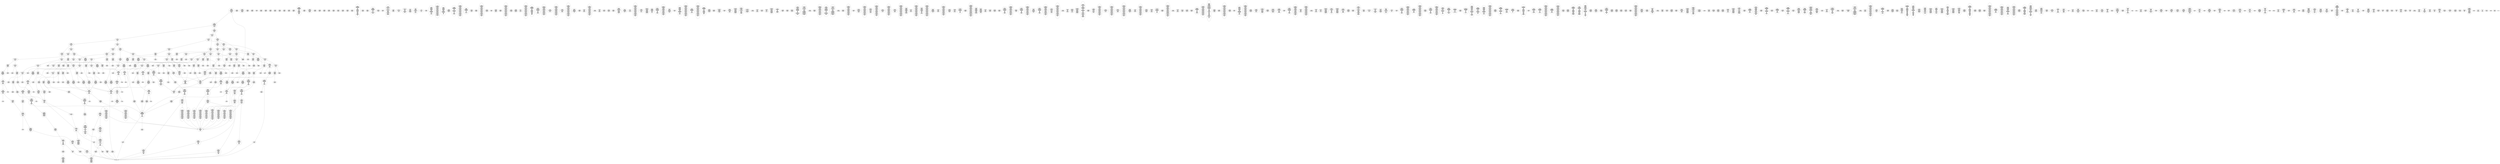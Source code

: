 /* Generated by GvGen v.1.0 (https://www.github.com/stricaud/gvgen) */

digraph G {
compound=true;
   node1 [label="[anywhere]"];
   node2 [label="# 0x0
PUSHX Data
PUSHX Data
MSTORE
PUSHX LogicData
CALLDATASIZE
LT
PUSHX Data
JUMPI
"];
   node3 [label="# 0xd
PUSHX Data
CALLDATALOAD
PUSHX BitData
SHR
PUSHX LogicData
GT
PUSHX Data
JUMPI
"];
   node4 [label="# 0x1e
PUSHX LogicData
GT
PUSHX Data
JUMPI
"];
   node5 [label="# 0x29
PUSHX LogicData
GT
PUSHX Data
JUMPI
"];
   node6 [label="# 0x34
PUSHX LogicData
GT
PUSHX Data
JUMPI
"];
   node7 [label="# 0x3f
PUSHX LogicData
EQ
PUSHX Data
JUMPI
"];
   node8 [label="# 0x4a
PUSHX LogicData
EQ
PUSHX Data
JUMPI
"];
   node9 [label="# 0x55
PUSHX LogicData
EQ
PUSHX Data
JUMPI
"];
   node10 [label="# 0x60
PUSHX Data
REVERT
"];
   node11 [label="# 0x64
JUMPDEST
PUSHX LogicData
EQ
PUSHX Data
JUMPI
"];
   node12 [label="# 0x70
PUSHX LogicData
EQ
PUSHX Data
JUMPI
"];
   node13 [label="# 0x7b
PUSHX LogicData
EQ
PUSHX Data
JUMPI
"];
   node14 [label="# 0x86
PUSHX Data
REVERT
"];
   node15 [label="# 0x8a
JUMPDEST
PUSHX LogicData
GT
PUSHX Data
JUMPI
"];
   node16 [label="# 0x96
PUSHX LogicData
EQ
PUSHX Data
JUMPI
"];
   node17 [label="# 0xa1
PUSHX LogicData
EQ
PUSHX Data
JUMPI
"];
   node18 [label="# 0xac
PUSHX LogicData
EQ
PUSHX Data
JUMPI
"];
   node19 [label="# 0xb7
PUSHX Data
REVERT
"];
   node20 [label="# 0xbb
JUMPDEST
PUSHX LogicData
EQ
PUSHX Data
JUMPI
"];
   node21 [label="# 0xc7
PUSHX LogicData
EQ
PUSHX Data
JUMPI
"];
   node22 [label="# 0xd2
PUSHX Data
REVERT
"];
   node23 [label="# 0xd6
JUMPDEST
PUSHX LogicData
GT
PUSHX Data
JUMPI
"];
   node24 [label="# 0xe2
PUSHX LogicData
GT
PUSHX Data
JUMPI
"];
   node25 [label="# 0xed
PUSHX LogicData
EQ
PUSHX Data
JUMPI
"];
   node26 [label="# 0xf8
PUSHX LogicData
EQ
PUSHX Data
JUMPI
"];
   node27 [label="# 0x103
PUSHX LogicData
EQ
PUSHX Data
JUMPI
"];
   node28 [label="# 0x10e
PUSHX Data
REVERT
"];
   node29 [label="# 0x112
JUMPDEST
PUSHX LogicData
EQ
PUSHX Data
JUMPI
"];
   node30 [label="# 0x11e
PUSHX LogicData
EQ
PUSHX Data
JUMPI
"];
   node31 [label="# 0x129
PUSHX LogicData
EQ
PUSHX Data
JUMPI
"];
   node32 [label="# 0x134
PUSHX Data
REVERT
"];
   node33 [label="# 0x138
JUMPDEST
PUSHX LogicData
GT
PUSHX Data
JUMPI
"];
   node34 [label="# 0x144
PUSHX LogicData
EQ
PUSHX Data
JUMPI
"];
   node35 [label="# 0x14f
PUSHX LogicData
EQ
PUSHX Data
JUMPI
"];
   node36 [label="# 0x15a
PUSHX LogicData
EQ
PUSHX Data
JUMPI
"];
   node37 [label="# 0x165
PUSHX Data
REVERT
"];
   node38 [label="# 0x169
JUMPDEST
PUSHX LogicData
EQ
PUSHX Data
JUMPI
"];
   node39 [label="# 0x175
PUSHX LogicData
EQ
PUSHX Data
JUMPI
"];
   node40 [label="# 0x180
PUSHX Data
REVERT
"];
   node41 [label="# 0x184
JUMPDEST
PUSHX LogicData
GT
PUSHX Data
JUMPI
"];
   node42 [label="# 0x190
PUSHX LogicData
GT
PUSHX Data
JUMPI
"];
   node43 [label="# 0x19b
PUSHX LogicData
GT
PUSHX Data
JUMPI
"];
   node44 [label="# 0x1a6
PUSHX LogicData
EQ
PUSHX Data
JUMPI
"];
   node45 [label="# 0x1b1
PUSHX LogicData
EQ
PUSHX Data
JUMPI
"];
   node46 [label="# 0x1bc
PUSHX LogicData
EQ
PUSHX Data
JUMPI
"];
   node47 [label="# 0x1c7
PUSHX Data
REVERT
"];
   node48 [label="# 0x1cb
JUMPDEST
PUSHX LogicData
EQ
PUSHX Data
JUMPI
"];
   node49 [label="# 0x1d7
PUSHX LogicData
EQ
PUSHX Data
JUMPI
"];
   node50 [label="# 0x1e2
PUSHX LogicData
EQ
PUSHX Data
JUMPI
"];
   node51 [label="# 0x1ed
PUSHX Data
REVERT
"];
   node52 [label="# 0x1f1
JUMPDEST
PUSHX LogicData
GT
PUSHX Data
JUMPI
"];
   node53 [label="# 0x1fd
PUSHX LogicData
EQ
PUSHX Data
JUMPI
"];
   node54 [label="# 0x208
PUSHX LogicData
EQ
PUSHX Data
JUMPI
"];
   node55 [label="# 0x213
PUSHX LogicData
EQ
PUSHX Data
JUMPI
"];
   node56 [label="# 0x21e
PUSHX Data
REVERT
"];
   node57 [label="# 0x222
JUMPDEST
PUSHX LogicData
EQ
PUSHX Data
JUMPI
"];
   node58 [label="# 0x22e
PUSHX LogicData
EQ
PUSHX Data
JUMPI
"];
   node59 [label="# 0x239
PUSHX Data
REVERT
"];
   node60 [label="# 0x23d
JUMPDEST
PUSHX LogicData
GT
PUSHX Data
JUMPI
"];
   node61 [label="# 0x249
PUSHX LogicData
GT
PUSHX Data
JUMPI
"];
   node62 [label="# 0x254
PUSHX LogicData
EQ
PUSHX Data
JUMPI
"];
   node63 [label="# 0x25f
PUSHX LogicData
EQ
PUSHX Data
JUMPI
"];
   node64 [label="# 0x26a
PUSHX LogicData
EQ
PUSHX Data
JUMPI
"];
   node65 [label="# 0x275
PUSHX Data
REVERT
"];
   node66 [label="# 0x279
JUMPDEST
PUSHX LogicData
EQ
PUSHX Data
JUMPI
"];
   node67 [label="# 0x285
PUSHX LogicData
EQ
PUSHX Data
JUMPI
"];
   node68 [label="# 0x290
PUSHX Data
REVERT
"];
   node69 [label="# 0x294
JUMPDEST
PUSHX LogicData
GT
PUSHX Data
JUMPI
"];
   node70 [label="# 0x2a0
PUSHX LogicData
EQ
PUSHX Data
JUMPI
"];
   node71 [label="# 0x2ab
PUSHX LogicData
EQ
PUSHX Data
JUMPI
"];
   node72 [label="# 0x2b6
PUSHX LogicData
EQ
PUSHX Data
JUMPI
"];
   node73 [label="# 0x2c1
PUSHX Data
REVERT
"];
   node74 [label="# 0x2c5
JUMPDEST
PUSHX LogicData
EQ
PUSHX Data
JUMPI
"];
   node75 [label="# 0x2d1
PUSHX LogicData
EQ
PUSHX Data
JUMPI
"];
   node76 [label="# 0x2dc
JUMPDEST
PUSHX Data
REVERT
"];
   node77 [label="# 0x2e1
JUMPDEST
CALLVALUE
ISZERO
PUSHX Data
JUMPI
"];
   node78 [label="# 0x2e9
PUSHX Data
REVERT
"];
   node79 [label="# 0x2ed
JUMPDEST
PUSHX Data
PUSHX Data
CALLDATASIZE
PUSHX Data
PUSHX Data
JUMP
"];
   node80 [label="# 0x2fc
JUMPDEST
PUSHX Data
JUMP
"];
   node81 [label="# 0x301
JUMPDEST
PUSHX MemData
MLOAD
ISZERO
ISZERO
MSTORE
PUSHX ArithData
ADD
"];
   node82 [label="# 0x30d
JUMPDEST
PUSHX MemData
MLOAD
SUB
RETURN
"];
   node83 [label="# 0x316
JUMPDEST
CALLVALUE
ISZERO
PUSHX Data
JUMPI
"];
   node84 [label="# 0x31e
PUSHX Data
REVERT
"];
   node85 [label="# 0x322
JUMPDEST
PUSHX Data
PUSHX Data
JUMP
"];
   node86 [label="# 0x32b
JUMPDEST
PUSHX MemData
MLOAD
PUSHX Data
PUSHX Data
JUMP
"];
   node87 [label="# 0x338
JUMPDEST
CALLVALUE
ISZERO
PUSHX Data
JUMPI
"];
   node88 [label="# 0x340
PUSHX Data
REVERT
"];
   node89 [label="# 0x344
JUMPDEST
PUSHX Data
PUSHX Data
CALLDATASIZE
PUSHX Data
PUSHX Data
JUMP
"];
   node90 [label="# 0x353
JUMPDEST
PUSHX Data
JUMP
"];
   node91 [label="# 0x358
JUMPDEST
PUSHX MemData
MLOAD
PUSHX ArithData
PUSHX BitData
PUSHX BitData
SHL
SUB
AND
MSTORE
PUSHX ArithData
ADD
PUSHX Data
JUMP
"];
   node92 [label="# 0x370
JUMPDEST
CALLVALUE
ISZERO
PUSHX Data
JUMPI
"];
   node93 [label="# 0x378
PUSHX Data
REVERT
"];
   node94 [label="# 0x37c
JUMPDEST
PUSHX Data
PUSHX Data
CALLDATASIZE
PUSHX Data
PUSHX Data
JUMP
"];
   node95 [label="# 0x38b
JUMPDEST
PUSHX Data
JUMP
"];
   node96 [label="# 0x390
JUMPDEST
STOP
"];
   node97 [label="# 0x392
JUMPDEST
CALLVALUE
ISZERO
PUSHX Data
JUMPI
"];
   node98 [label="# 0x39a
PUSHX Data
REVERT
"];
   node99 [label="# 0x39e
JUMPDEST
PUSHX Data
PUSHX Data
JUMP
"];
   node100 [label="# 0x3a7
JUMPDEST
PUSHX MemData
MLOAD
MSTORE
PUSHX ArithData
ADD
PUSHX Data
JUMP
"];
   node101 [label="# 0x3b5
JUMPDEST
CALLVALUE
ISZERO
PUSHX Data
JUMPI
"];
   node102 [label="# 0x3bd
PUSHX Data
REVERT
"];
   node103 [label="# 0x3c1
JUMPDEST
PUSHX StorData
SLOAD
PUSHX Data
JUMP
"];
   node104 [label="# 0x3ca
JUMPDEST
CALLVALUE
ISZERO
PUSHX Data
JUMPI
"];
   node105 [label="# 0x3d2
PUSHX Data
REVERT
"];
   node106 [label="# 0x3d6
JUMPDEST
PUSHX StorData
SLOAD
PUSHX Data
PUSHX Data
DIV
PUSHX BitData
AND
JUMP
"];
   node107 [label="# 0x3ea
JUMPDEST
CALLVALUE
ISZERO
PUSHX Data
JUMPI
"];
   node108 [label="# 0x3f2
PUSHX Data
REVERT
"];
   node109 [label="# 0x3f6
JUMPDEST
PUSHX Data
PUSHX Data
JUMP
"];
   node110 [label="# 0x400
JUMPDEST
CALLVALUE
ISZERO
PUSHX Data
JUMPI
"];
   node111 [label="# 0x408
PUSHX Data
REVERT
"];
   node112 [label="# 0x40c
JUMPDEST
PUSHX Data
PUSHX Data
CALLDATASIZE
PUSHX Data
PUSHX Data
JUMP
"];
   node113 [label="# 0x41b
JUMPDEST
PUSHX Data
JUMP
"];
   node114 [label="# 0x420
JUMPDEST
CALLVALUE
ISZERO
PUSHX Data
JUMPI
"];
   node115 [label="# 0x428
PUSHX Data
REVERT
"];
   node116 [label="# 0x42c
JUMPDEST
PUSHX Data
PUSHX Data
CALLDATASIZE
PUSHX Data
PUSHX Data
JUMP
"];
   node117 [label="# 0x43b
JUMPDEST
PUSHX Data
JUMP
"];
   node118 [label="# 0x440
JUMPDEST
CALLVALUE
ISZERO
PUSHX Data
JUMPI
"];
   node119 [label="# 0x448
PUSHX Data
REVERT
"];
   node120 [label="# 0x44c
JUMPDEST
PUSHX Data
PUSHX Data
CALLDATASIZE
PUSHX Data
PUSHX Data
JUMP
"];
   node121 [label="# 0x45b
JUMPDEST
PUSHX Data
JUMP
"];
   node122 [label="# 0x460
JUMPDEST
CALLVALUE
ISZERO
PUSHX Data
JUMPI
"];
   node123 [label="# 0x468
PUSHX Data
REVERT
"];
   node124 [label="# 0x46c
JUMPDEST
PUSHX Data
PUSHX Data
CALLDATASIZE
PUSHX Data
PUSHX Data
JUMP
"];
   node125 [label="# 0x47b
JUMPDEST
PUSHX Data
JUMP
"];
   node126 [label="# 0x480
JUMPDEST
CALLVALUE
ISZERO
PUSHX Data
JUMPI
"];
   node127 [label="# 0x488
PUSHX Data
REVERT
"];
   node128 [label="# 0x48c
JUMPDEST
PUSHX Data
PUSHX Data
JUMP
"];
   node129 [label="# 0x495
JUMPDEST
CALLVALUE
ISZERO
PUSHX Data
JUMPI
"];
   node130 [label="# 0x49d
PUSHX Data
REVERT
"];
   node131 [label="# 0x4a1
JUMPDEST
PUSHX Data
PUSHX Data
JUMP
"];
   node132 [label="# 0x4aa
JUMPDEST
CALLVALUE
ISZERO
PUSHX Data
JUMPI
"];
   node133 [label="# 0x4b2
PUSHX Data
REVERT
"];
   node134 [label="# 0x4b6
JUMPDEST
PUSHX Data
PUSHX Data
CALLDATASIZE
PUSHX Data
PUSHX Data
JUMP
"];
   node135 [label="# 0x4c5
JUMPDEST
PUSHX Data
JUMP
"];
   node136 [label="# 0x4ca
JUMPDEST
CALLVALUE
ISZERO
PUSHX Data
JUMPI
"];
   node137 [label="# 0x4d2
PUSHX Data
REVERT
"];
   node138 [label="# 0x4d6
JUMPDEST
PUSHX Data
PUSHX Data
JUMP
"];
   node139 [label="# 0x4df
JUMPDEST
CALLVALUE
ISZERO
PUSHX Data
JUMPI
"];
   node140 [label="# 0x4e7
PUSHX Data
REVERT
"];
   node141 [label="# 0x4eb
JUMPDEST
PUSHX Data
PUSHX Data
JUMP
"];
   node142 [label="# 0x4f4
JUMPDEST
CALLVALUE
ISZERO
PUSHX Data
JUMPI
"];
   node143 [label="# 0x4fc
PUSHX Data
REVERT
"];
   node144 [label="# 0x500
JUMPDEST
PUSHX Data
PUSHX Data
CALLDATASIZE
PUSHX Data
PUSHX Data
JUMP
"];
   node145 [label="# 0x50f
JUMPDEST
PUSHX Data
JUMP
"];
   node146 [label="# 0x514
JUMPDEST
CALLVALUE
ISZERO
PUSHX Data
JUMPI
"];
   node147 [label="# 0x51c
PUSHX Data
REVERT
"];
   node148 [label="# 0x520
JUMPDEST
PUSHX Data
PUSHX Data
CALLDATASIZE
PUSHX Data
PUSHX Data
JUMP
"];
   node149 [label="# 0x52f
JUMPDEST
PUSHX Data
JUMP
"];
   node150 [label="# 0x534
JUMPDEST
CALLVALUE
ISZERO
PUSHX Data
JUMPI
"];
   node151 [label="# 0x53c
PUSHX Data
REVERT
"];
   node152 [label="# 0x540
JUMPDEST
PUSHX StorData
SLOAD
PUSHX Data
PUSHX BitData
AND
JUMP
"];
   node153 [label="# 0x54e
JUMPDEST
CALLVALUE
ISZERO
PUSHX Data
JUMPI
"];
   node154 [label="# 0x556
PUSHX Data
REVERT
"];
   node155 [label="# 0x55a
JUMPDEST
PUSHX StorData
SLOAD
PUSHX Data
PUSHX Data
DIV
PUSHX BitData
AND
JUMP
"];
   node156 [label="# 0x56d
JUMPDEST
CALLVALUE
ISZERO
PUSHX Data
JUMPI
"];
   node157 [label="# 0x575
PUSHX Data
REVERT
"];
   node158 [label="# 0x579
JUMPDEST
PUSHX Data
PUSHX Data
CALLDATASIZE
PUSHX Data
PUSHX Data
JUMP
"];
   node159 [label="# 0x588
JUMPDEST
PUSHX Data
JUMP
"];
   node160 [label="# 0x58d
JUMPDEST
CALLVALUE
ISZERO
PUSHX Data
JUMPI
"];
   node161 [label="# 0x595
PUSHX Data
REVERT
"];
   node162 [label="# 0x599
JUMPDEST
PUSHX Data
PUSHX Data
JUMP
"];
   node163 [label="# 0x5a2
JUMPDEST
CALLVALUE
ISZERO
PUSHX Data
JUMPI
"];
   node164 [label="# 0x5aa
PUSHX Data
REVERT
"];
   node165 [label="# 0x5ae
JUMPDEST
PUSHX Data
PUSHX Data
CALLDATASIZE
PUSHX Data
PUSHX Data
JUMP
"];
   node166 [label="# 0x5bd
JUMPDEST
PUSHX ArithData
PUSHX BitData
PUSHX BitData
SHL
SUB
AND
PUSHX Data
MSTORE
PUSHX Data
PUSHX Data
MSTORE
PUSHX Data
SHA3
SLOAD
JUMP
"];
   node167 [label="# 0x5d8
JUMPDEST
CALLVALUE
ISZERO
PUSHX Data
JUMPI
"];
   node168 [label="# 0x5e0
PUSHX Data
REVERT
"];
   node169 [label="# 0x5e4
JUMPDEST
PUSHX Data
PUSHX Data
CALLDATASIZE
PUSHX Data
PUSHX Data
JUMP
"];
   node170 [label="# 0x5f3
JUMPDEST
PUSHX Data
JUMP
"];
   node171 [label="# 0x5f8
JUMPDEST
PUSHX MemData
MLOAD
PUSHX Data
PUSHX Data
JUMP
"];
   node172 [label="# 0x605
JUMPDEST
CALLVALUE
ISZERO
PUSHX Data
JUMPI
"];
   node173 [label="# 0x60d
PUSHX Data
REVERT
"];
   node174 [label="# 0x611
JUMPDEST
PUSHX Data
PUSHX Data
JUMP
"];
   node175 [label="# 0x61a
JUMPDEST
PUSHX Data
PUSHX Data
CALLDATASIZE
PUSHX Data
PUSHX Data
JUMP
"];
   node176 [label="# 0x628
JUMPDEST
PUSHX Data
JUMP
"];
   node177 [label="# 0x62d
JUMPDEST
CALLVALUE
ISZERO
PUSHX Data
JUMPI
"];
   node178 [label="# 0x635
PUSHX Data
REVERT
"];
   node179 [label="# 0x639
JUMPDEST
PUSHX StorData
SLOAD
PUSHX ArithData
PUSHX BitData
PUSHX BitData
SHL
SUB
AND
PUSHX Data
JUMP
"];
   node180 [label="# 0x64b
JUMPDEST
CALLVALUE
ISZERO
PUSHX Data
JUMPI
"];
   node181 [label="# 0x653
PUSHX Data
REVERT
"];
   node182 [label="# 0x657
JUMPDEST
PUSHX Data
PUSHX Data
CALLDATASIZE
PUSHX Data
PUSHX Data
JUMP
"];
   node183 [label="# 0x666
JUMPDEST
PUSHX Data
JUMP
"];
   node184 [label="# 0x66b
JUMPDEST
CALLVALUE
ISZERO
PUSHX Data
JUMPI
"];
   node185 [label="# 0x673
PUSHX Data
REVERT
"];
   node186 [label="# 0x677
JUMPDEST
PUSHX Data
PUSHX Data
CALLDATASIZE
PUSHX Data
PUSHX Data
JUMP
"];
   node187 [label="# 0x686
JUMPDEST
PUSHX Data
JUMP
"];
   node188 [label="# 0x68b
JUMPDEST
CALLVALUE
ISZERO
PUSHX Data
JUMPI
"];
   node189 [label="# 0x693
PUSHX Data
REVERT
"];
   node190 [label="# 0x697
JUMPDEST
PUSHX Data
PUSHX Data
CALLDATASIZE
PUSHX Data
PUSHX Data
JUMP
"];
   node191 [label="# 0x6a6
JUMPDEST
PUSHX Data
JUMP
"];
   node192 [label="# 0x6ab
JUMPDEST
CALLVALUE
ISZERO
PUSHX Data
JUMPI
"];
   node193 [label="# 0x6b3
PUSHX Data
REVERT
"];
   node194 [label="# 0x6b7
JUMPDEST
PUSHX Data
PUSHX Data
JUMP
"];
   node195 [label="# 0x6c0
JUMPDEST
CALLVALUE
ISZERO
PUSHX Data
JUMPI
"];
   node196 [label="# 0x6c8
PUSHX Data
REVERT
"];
   node197 [label="# 0x6cc
JUMPDEST
PUSHX Data
PUSHX StorData
SLOAD
JUMP
"];
   node198 [label="# 0x6d6
JUMPDEST
PUSHX Data
PUSHX Data
CALLDATASIZE
PUSHX Data
PUSHX Data
JUMP
"];
   node199 [label="# 0x6e4
JUMPDEST
PUSHX Data
JUMP
"];
   node200 [label="# 0x6e9
JUMPDEST
CALLVALUE
ISZERO
PUSHX Data
JUMPI
"];
   node201 [label="# 0x6f1
PUSHX Data
REVERT
"];
   node202 [label="# 0x6f5
JUMPDEST
PUSHX Data
PUSHX Data
CALLDATASIZE
PUSHX Data
PUSHX Data
JUMP
"];
   node203 [label="# 0x704
JUMPDEST
PUSHX Data
JUMP
"];
   node204 [label="# 0x709
JUMPDEST
CALLVALUE
ISZERO
PUSHX Data
JUMPI
"];
   node205 [label="# 0x711
PUSHX Data
REVERT
"];
   node206 [label="# 0x715
JUMPDEST
PUSHX Data
PUSHX Data
JUMP
"];
   node207 [label="# 0x71e
JUMPDEST
CALLVALUE
ISZERO
PUSHX Data
JUMPI
"];
   node208 [label="# 0x726
PUSHX Data
REVERT
"];
   node209 [label="# 0x72a
JUMPDEST
PUSHX Data
PUSHX Data
CALLDATASIZE
PUSHX Data
PUSHX Data
JUMP
"];
   node210 [label="# 0x739
JUMPDEST
PUSHX Data
JUMP
"];
   node211 [label="# 0x73e
JUMPDEST
CALLVALUE
ISZERO
PUSHX Data
JUMPI
"];
   node212 [label="# 0x746
PUSHX Data
REVERT
"];
   node213 [label="# 0x74a
JUMPDEST
PUSHX Data
PUSHX Data
CALLDATASIZE
PUSHX Data
PUSHX Data
JUMP
"];
   node214 [label="# 0x759
JUMPDEST
PUSHX Data
JUMP
"];
   node215 [label="# 0x75e
JUMPDEST
CALLVALUE
ISZERO
PUSHX Data
JUMPI
"];
   node216 [label="# 0x766
PUSHX Data
REVERT
"];
   node217 [label="# 0x76a
JUMPDEST
PUSHX Data
PUSHX Data
CALLDATASIZE
PUSHX Data
PUSHX Data
JUMP
"];
   node218 [label="# 0x779
JUMPDEST
PUSHX Data
JUMP
"];
   node219 [label="# 0x77e
JUMPDEST
CALLVALUE
ISZERO
PUSHX Data
JUMPI
"];
   node220 [label="# 0x786
PUSHX Data
REVERT
"];
   node221 [label="# 0x78a
JUMPDEST
PUSHX Data
PUSHX Data
JUMP
"];
   node222 [label="# 0x793
JUMPDEST
CALLVALUE
ISZERO
PUSHX Data
JUMPI
"];
   node223 [label="# 0x79b
PUSHX Data
REVERT
"];
   node224 [label="# 0x79f
JUMPDEST
PUSHX Data
PUSHX Data
CALLDATASIZE
PUSHX Data
PUSHX Data
JUMP
"];
   node225 [label="# 0x7ae
JUMPDEST
PUSHX ArithData
PUSHX BitData
PUSHX BitData
SHL
SUB
AND
PUSHX Data
MSTORE
PUSHX Data
PUSHX Data
MSTORE
PUSHX Data
SHA3
AND
MSTORE
MSTORE
SHA3
SLOAD
PUSHX BitData
AND
JUMP
"];
   node226 [label="# 0x7dc
JUMPDEST
CALLVALUE
ISZERO
PUSHX Data
JUMPI
"];
   node227 [label="# 0x7e4
PUSHX Data
REVERT
"];
   node228 [label="# 0x7e8
JUMPDEST
PUSHX Data
PUSHX Data
CALLDATASIZE
PUSHX Data
PUSHX Data
JUMP
"];
   node229 [label="# 0x7f7
JUMPDEST
PUSHX Data
JUMP
"];
   node230 [label="# 0x7fc
JUMPDEST
CALLVALUE
ISZERO
PUSHX Data
JUMPI
"];
   node231 [label="# 0x804
PUSHX Data
REVERT
"];
   node232 [label="# 0x808
JUMPDEST
PUSHX Data
PUSHX Data
CALLDATASIZE
PUSHX Data
PUSHX Data
JUMP
"];
   node233 [label="# 0x817
JUMPDEST
PUSHX Data
JUMP
"];
   node234 [label="# 0x81c
JUMPDEST
PUSHX Data
PUSHX ArithData
PUSHX BitData
PUSHX BitData
SHL
SUB
NOT
AND
PUSHX LogicData
EQ
PUSHX Data
JUMPI
"];
   node235 [label="# 0x851
PUSHX Data
PUSHX Data
JUMP
"];
   node236 [label="# 0x85a
JUMPDEST
JUMP
"];
   node237 [label="# 0x860
JUMPDEST
PUSHX Data
PUSHX StorData
SLOAD
PUSHX Data
PUSHX Data
JUMP
"];
   node238 [label="# 0x86f
JUMPDEST
PUSHX ArithData
ADD
PUSHX ArithData
DIV
MUL
PUSHX ArithData
ADD
PUSHX MemData
MLOAD
ADD
PUSHX Data
MSTORE
MSTORE
PUSHX ArithData
ADD
SLOAD
PUSHX Data
PUSHX Data
JUMP
"];
   node239 [label="# 0x89b
JUMPDEST
ISZERO
PUSHX Data
JUMPI
"];
   node240 [label="# 0x8a2
PUSHX LogicData
LT
PUSHX Data
JUMPI
"];
   node241 [label="# 0x8aa
PUSHX ArithData
SLOAD
DIV
MUL
MSTORE
PUSHX ArithData
ADD
PUSHX Data
JUMP
"];
   node242 [label="# 0x8bd
JUMPDEST
ADD
PUSHX Data
MSTORE
PUSHX Data
PUSHX Data
SHA3
"];
   node243 [label="# 0x8cb
JUMPDEST
SLOAD
MSTORE
PUSHX ArithData
ADD
PUSHX ArithData
ADD
GT
PUSHX Data
JUMPI
"];
   node244 [label="# 0x8df
SUB
PUSHX BitData
AND
ADD
"];
   node245 [label="# 0x8e8
JUMPDEST
JUMP
"];
   node246 [label="# 0x8f2
JUMPDEST
PUSHX Data
MSTORE
PUSHX Data
PUSHX Data
MSTORE
PUSHX Data
SHA3
SLOAD
PUSHX ArithData
PUSHX BitData
PUSHX BitData
SHL
SUB
AND
PUSHX Data
JUMPI
"];
   node247 [label="# 0x90f
PUSHX MemData
MLOAD
PUSHX BitData
PUSHX BitData
SHL
MSTORE
PUSHX Data
PUSHX ArithData
ADD
MSTORE
PUSHX Data
PUSHX ArithData
ADD
MSTORE
PUSHX Data
PUSHX ArithData
ADD
MSTORE
PUSHX Data
PUSHX ArithData
ADD
MSTORE
PUSHX ArithData
ADD
"];
   node248 [label="# 0x978
JUMPDEST
PUSHX MemData
MLOAD
SUB
REVERT
"];
   node249 [label="# 0x981
JUMPDEST
PUSHX Data
MSTORE
PUSHX Data
PUSHX Data
MSTORE
PUSHX Data
SHA3
SLOAD
PUSHX ArithData
PUSHX BitData
PUSHX BitData
SHL
SUB
AND
JUMP
"];
   node250 [label="# 0x99d
JUMPDEST
PUSHX Data
PUSHX Data
PUSHX Data
JUMP
"];
   node251 [label="# 0x9a8
JUMPDEST
PUSHX ArithData
PUSHX BitData
PUSHX BitData
SHL
SUB
AND
PUSHX ArithData
PUSHX BitData
PUSHX BitData
SHL
SUB
AND
EQ
ISZERO
PUSHX Data
JUMPI
"];
   node252 [label="# 0x9c5
PUSHX MemData
MLOAD
PUSHX BitData
PUSHX BitData
SHL
MSTORE
PUSHX Data
PUSHX ArithData
ADD
MSTORE
PUSHX Data
PUSHX ArithData
ADD
MSTORE
PUSHX Data
PUSHX ArithData
ADD
MSTORE
PUSHX Data
PUSHX ArithData
ADD
MSTORE
PUSHX ArithData
ADD
PUSHX Data
JUMP
"];
   node253 [label="# 0xa32
JUMPDEST
CALLER
PUSHX ArithData
PUSHX BitData
PUSHX BitData
SHL
SUB
AND
EQ
PUSHX Data
JUMPI
"];
   node254 [label="# 0xa44
PUSHX Data
CALLER
PUSHX Data
JUMP
"];
   node255 [label="# 0xa4e
JUMPDEST
PUSHX Data
JUMPI
"];
   node256 [label="# 0xa53
PUSHX MemData
MLOAD
PUSHX BitData
PUSHX BitData
SHL
MSTORE
PUSHX Data
PUSHX ArithData
ADD
MSTORE
PUSHX Data
PUSHX ArithData
ADD
MSTORE
PUSHX Data
PUSHX ArithData
ADD
MSTORE
PUSHX Data
PUSHX ArithData
ADD
MSTORE
PUSHX ArithData
ADD
PUSHX Data
JUMP
"];
   node257 [label="# 0xac0
JUMPDEST
PUSHX Data
PUSHX Data
JUMP
"];
   node258 [label="# 0xaca
JUMPDEST
JUMP
"];
   node259 [label="# 0xacf
JUMPDEST
PUSHX Data
CALLER
PUSHX Data
JUMP
"];
   node260 [label="# 0xad9
JUMPDEST
PUSHX Data
JUMPI
"];
   node261 [label="# 0xade
PUSHX MemData
MLOAD
PUSHX BitData
PUSHX BitData
SHL
MSTORE
PUSHX Data
PUSHX ArithData
ADD
MSTORE
PUSHX Data
PUSHX ArithData
ADD
MSTORE
PUSHX Data
PUSHX ArithData
ADD
MSTORE
PUSHX Data
PUSHX ArithData
ADD
MSTORE
PUSHX ArithData
ADD
PUSHX Data
JUMP
"];
   node262 [label="# 0xb4b
JUMPDEST
PUSHX Data
PUSHX Data
JUMP
"];
   node263 [label="# 0xb56
JUMPDEST
PUSHX Data
PUSHX Data
PUSHX Data
JUMP
"];
   node264 [label="# 0xb61
JUMPDEST
LT
PUSHX Data
JUMPI
"];
   node265 [label="# 0xb68
PUSHX MemData
MLOAD
PUSHX BitData
PUSHX BitData
SHL
MSTORE
PUSHX Data
PUSHX ArithData
ADD
MSTORE
PUSHX Data
PUSHX ArithData
ADD
MSTORE
PUSHX Data
PUSHX ArithData
ADD
MSTORE
PUSHX Data
PUSHX ArithData
ADD
MSTORE
PUSHX ArithData
ADD
PUSHX Data
JUMP
"];
   node266 [label="# 0xbd5
JUMPDEST
PUSHX ArithData
PUSHX BitData
PUSHX BitData
SHL
SUB
AND
PUSHX Data
MSTORE
PUSHX Data
PUSHX Data
MSTORE
PUSHX Data
SHA3
MSTORE
MSTORE
SHA3
SLOAD
JUMP
"];
   node267 [label="# 0xbfe
JUMPDEST
PUSHX StorData
SLOAD
PUSHX ArithData
PUSHX BitData
PUSHX BitData
SHL
SUB
AND
CALLER
EQ
PUSHX Data
JUMPI
"];
   node268 [label="# 0xc11
PUSHX MemData
MLOAD
PUSHX BitData
PUSHX BitData
SHL
MSTORE
PUSHX Data
PUSHX ArithData
ADD
MSTORE
PUSHX ArithData
ADD
MSTORE
PUSHX Data
PUSHX ArithData
ADD
MSTORE
PUSHX ArithData
ADD
PUSHX Data
JUMP
"];
   node269 [label="# 0xc58
JUMPDEST
PUSHX LogicData
GT
PUSHX Data
JUMPI
"];
   node270 [label="# 0xc61
PUSHX MemData
MLOAD
PUSHX BitData
PUSHX BitData
SHL
MSTORE
PUSHX Data
PUSHX ArithData
ADD
MSTORE
PUSHX Data
PUSHX ArithData
ADD
MSTORE
PUSHX Data
PUSHX ArithData
ADD
MSTORE
PUSHX ArithData
ADD
PUSHX Data
JUMP
"];
   node271 [label="# 0xca8
JUMPDEST
PUSHX LogicData
GT
ISZERO
PUSHX Data
JUMPI
"];
   node272 [label="# 0xcb2
PUSHX MemData
MLOAD
PUSHX BitData
PUSHX BitData
SHL
MSTORE
PUSHX Data
PUSHX ArithData
ADD
MSTORE
PUSHX Data
PUSHX ArithData
ADD
MSTORE
PUSHX Data
PUSHX ArithData
ADD
MSTORE
PUSHX Data
PUSHX ArithData
ADD
MSTORE
PUSHX ArithData
ADD
PUSHX Data
JUMP
"];
   node273 [label="# 0xd1f
JUMPDEST
PUSHX Data
PUSHX Data
PUSHX Data
PUSHX StorData
SLOAD
JUMP
"];
   node274 [label="# 0xd2f
JUMPDEST
PUSHX Data
JUMP
"];
   node275 [label="# 0xd35
JUMPDEST
GT
ISZERO
PUSHX Data
JUMPI
"];
   node276 [label="# 0xd3c
PUSHX MemData
MLOAD
PUSHX BitData
PUSHX BitData
SHL
MSTORE
PUSHX Data
PUSHX ArithData
ADD
MSTORE
PUSHX Data
PUSHX ArithData
ADD
MSTORE
PUSHX Data
PUSHX ArithData
ADD
MSTORE
PUSHX ArithData
ADD
PUSHX Data
JUMP
"];
   node277 [label="# 0xd83
JUMPDEST
PUSHX Data
"];
   node278 [label="# 0xd86
JUMPDEST
LT
ISZERO
PUSHX Data
JUMPI
"];
   node279 [label="# 0xd8f
PUSHX Data
PUSHX Data
JUMP
"];
   node280 [label="# 0xd97
JUMPDEST
PUSHX Data
PUSHX Data
JUMP
"];
   node281 [label="# 0xda1
JUMPDEST
PUSHX Data
JUMP
"];
   node282 [label="# 0xda9
JUMPDEST
PUSHX Data
PUSHX MemData
MLOAD
PUSHX ArithData
ADD
PUSHX Data
MSTORE
PUSHX Data
MSTORE
PUSHX Data
JUMP
"];
   node283 [label="# 0xdc4
JUMPDEST
PUSHX StorData
SLOAD
PUSHX ArithData
PUSHX BitData
PUSHX BitData
SHL
SUB
AND
CALLER
EQ
PUSHX Data
JUMPI
"];
   node284 [label="# 0xdd7
PUSHX MemData
MLOAD
PUSHX BitData
PUSHX BitData
SHL
MSTORE
PUSHX Data
PUSHX ArithData
ADD
MSTORE
PUSHX ArithData
ADD
MSTORE
PUSHX Data
PUSHX ArithData
ADD
MSTORE
PUSHX ArithData
ADD
PUSHX Data
JUMP
"];
   node285 [label="# 0xe1e
JUMPDEST
PUSHX StorData
SLOAD
PUSHX BitData
AND
PUSHX Data
JUMPI
"];
   node286 [label="# 0xe29
PUSHX MemData
MLOAD
PUSHX BitData
PUSHX BitData
SHL
MSTORE
PUSHX Data
PUSHX ArithData
ADD
MSTORE
PUSHX Data
PUSHX ArithData
ADD
MSTORE
PUSHX Data
PUSHX ArithData
ADD
MSTORE
PUSHX ArithData
ADD
PUSHX Data
JUMP
"];
   node287 [label="# 0xe70
JUMPDEST
PUSHX StorData
SLOAD
PUSHX BitData
NOT
AND
SSTORE
JUMP
"];
   node288 [label="# 0xe7c
JUMPDEST
PUSHX Data
PUSHX Data
PUSHX StorData
SLOAD
JUMP
"];
   node289 [label="# 0xe87
JUMPDEST
LT
PUSHX Data
JUMPI
"];
   node290 [label="# 0xe8e
PUSHX MemData
MLOAD
PUSHX BitData
PUSHX BitData
SHL
MSTORE
PUSHX Data
PUSHX ArithData
ADD
MSTORE
PUSHX Data
PUSHX ArithData
ADD
MSTORE
PUSHX Data
PUSHX ArithData
ADD
MSTORE
PUSHX Data
PUSHX ArithData
ADD
MSTORE
PUSHX ArithData
ADD
PUSHX Data
JUMP
"];
   node291 [label="# 0xefb
JUMPDEST
PUSHX StorData
SLOAD
LT
PUSHX Data
JUMPI
"];
   node292 [label="# 0xf07
PUSHX BitData
PUSHX BitData
SHL
PUSHX Data
MSTORE
PUSHX Data
PUSHX Data
MSTORE
PUSHX Data
PUSHX Data
REVERT
"];
   node293 [label="# 0xf1c
JUMPDEST
PUSHX Data
MSTORE
PUSHX Data
PUSHX Data
SHA3
ADD
SLOAD
JUMP
"];
   node294 [label="# 0xf2e
JUMPDEST
PUSHX StorData
SLOAD
PUSHX ArithData
PUSHX BitData
PUSHX BitData
SHL
SUB
AND
CALLER
EQ
PUSHX Data
JUMPI
"];
   node295 [label="# 0xf41
PUSHX MemData
MLOAD
PUSHX BitData
PUSHX BitData
SHL
MSTORE
PUSHX Data
PUSHX ArithData
ADD
MSTORE
PUSHX ArithData
ADD
MSTORE
PUSHX Data
PUSHX ArithData
ADD
MSTORE
PUSHX ArithData
ADD
PUSHX Data
JUMP
"];
   node296 [label="# 0xf88
JUMPDEST
PUSHX StorData
SLOAD
PUSHX Data
DIV
PUSHX BitData
AND
PUSHX Data
JUMPI
"];
   node297 [label="# 0xf99
PUSHX MemData
MLOAD
PUSHX BitData
PUSHX BitData
SHL
MSTORE
PUSHX Data
PUSHX ArithData
ADD
MSTORE
PUSHX Data
PUSHX ArithData
ADD
MSTORE
PUSHX Data
PUSHX ArithData
ADD
MSTORE
PUSHX ArithData
ADD
PUSHX Data
JUMP
"];
   node298 [label="# 0xfe0
JUMPDEST
PUSHX StorData
SLOAD
PUSHX BitData
NOT
AND
SSTORE
JUMP
"];
   node299 [label="# 0xfee
JUMPDEST
PUSHX StorData
SLOAD
PUSHX ArithData
PUSHX BitData
PUSHX BitData
SHL
SUB
AND
CALLER
EQ
PUSHX Data
JUMPI
"];
   node300 [label="# 0x1001
PUSHX MemData
MLOAD
PUSHX BitData
PUSHX BitData
SHL
MSTORE
PUSHX Data
PUSHX ArithData
ADD
MSTORE
PUSHX ArithData
ADD
MSTORE
PUSHX Data
PUSHX ArithData
ADD
MSTORE
PUSHX ArithData
ADD
PUSHX Data
JUMP
"];
   node301 [label="# 0x1048
JUMPDEST
PUSHX StorData
SLOAD
PUSHX Data
DIV
PUSHX BitData
AND
ISZERO
PUSHX Data
JUMPI
"];
   node302 [label="# 0x1059
PUSHX MemData
MLOAD
PUSHX BitData
PUSHX BitData
SHL
MSTORE
PUSHX Data
PUSHX ArithData
ADD
MSTORE
PUSHX ArithData
ADD
MSTORE
PUSHX Data
PUSHX ArithData
ADD
MSTORE
PUSHX Data
PUSHX ArithData
ADD
MSTORE
PUSHX ArithData
ADD
PUSHX Data
JUMP
"];
   node303 [label="# 0x10c5
JUMPDEST
PUSHX StorData
SLOAD
PUSHX BitData
AND
ISZERO
PUSHX Data
JUMPI
"];
   node304 [label="# 0x10d1
PUSHX MemData
MLOAD
PUSHX BitData
PUSHX BitData
SHL
MSTORE
PUSHX Data
PUSHX ArithData
ADD
MSTORE
PUSHX Data
PUSHX ArithData
ADD
MSTORE
PUSHX Data
PUSHX ArithData
ADD
MSTORE
PUSHX ArithData
ADD
PUSHX Data
JUMP
"];
   node305 [label="# 0x1118
JUMPDEST
PUSHX StorData
SLOAD
PUSHX BitData
NOT
AND
PUSHX BitData
OR
SSTORE
JUMP
"];
   node306 [label="# 0x1127
JUMPDEST
PUSHX StorData
SLOAD
PUSHX ArithData
PUSHX BitData
PUSHX BitData
SHL
SUB
AND
CALLER
EQ
PUSHX Data
JUMPI
"];
   node307 [label="# 0x113a
PUSHX MemData
MLOAD
PUSHX BitData
PUSHX BitData
SHL
MSTORE
PUSHX Data
PUSHX ArithData
ADD
MSTORE
PUSHX ArithData
ADD
MSTORE
PUSHX Data
PUSHX ArithData
ADD
MSTORE
PUSHX ArithData
ADD
PUSHX Data
JUMP
"];
   node308 [label="# 0x1181
JUMPDEST
MLOAD
PUSHX Data
PUSHX Data
PUSHX ArithData
ADD
PUSHX Data
JUMP
"];
   node309 [label="# 0x1194
JUMPDEST
JUMP
"];
   node310 [label="# 0x1198
JUMPDEST
PUSHX Data
MSTORE
PUSHX Data
PUSHX Data
MSTORE
PUSHX Data
SHA3
SLOAD
PUSHX ArithData
PUSHX BitData
PUSHX BitData
SHL
SUB
AND
PUSHX Data
JUMPI
"];
   node311 [label="# 0x11b6
PUSHX MemData
MLOAD
PUSHX BitData
PUSHX BitData
SHL
MSTORE
PUSHX Data
PUSHX ArithData
ADD
MSTORE
PUSHX Data
PUSHX ArithData
ADD
MSTORE
PUSHX Data
PUSHX ArithData
ADD
MSTORE
PUSHX Data
PUSHX ArithData
ADD
MSTORE
PUSHX ArithData
ADD
PUSHX Data
JUMP
"];
   node312 [label="# 0x1223
JUMPDEST
PUSHX Data
PUSHX ArithData
PUSHX BitData
PUSHX BitData
SHL
SUB
AND
PUSHX Data
JUMPI
"];
   node313 [label="# 0x1234
PUSHX MemData
MLOAD
PUSHX BitData
PUSHX BitData
SHL
MSTORE
PUSHX Data
PUSHX ArithData
ADD
MSTORE
PUSHX Data
PUSHX ArithData
ADD
MSTORE
PUSHX Data
PUSHX ArithData
ADD
MSTORE
PUSHX Data
PUSHX ArithData
ADD
MSTORE
PUSHX ArithData
ADD
PUSHX Data
JUMP
"];
   node314 [label="# 0x12a1
JUMPDEST
PUSHX ArithData
PUSHX BitData
PUSHX BitData
SHL
SUB
AND
PUSHX Data
MSTORE
PUSHX Data
PUSHX Data
MSTORE
PUSHX Data
SHA3
SLOAD
JUMP
"];
   node315 [label="# 0x12bd
JUMPDEST
PUSHX StorData
SLOAD
PUSHX ArithData
PUSHX BitData
PUSHX BitData
SHL
SUB
AND
CALLER
EQ
PUSHX Data
JUMPI
"];
   node316 [label="# 0x12d0
PUSHX MemData
MLOAD
PUSHX BitData
PUSHX BitData
SHL
MSTORE
PUSHX Data
PUSHX ArithData
ADD
MSTORE
PUSHX ArithData
ADD
MSTORE
PUSHX Data
PUSHX ArithData
ADD
MSTORE
PUSHX ArithData
ADD
PUSHX Data
JUMP
"];
   node317 [label="# 0x1317
JUMPDEST
PUSHX Data
PUSHX Data
PUSHX Data
JUMP
"];
   node318 [label="# 0x1321
JUMPDEST
JUMP
"];
   node319 [label="# 0x1323
JUMPDEST
PUSHX Data
PUSHX Data
PUSHX Data
PUSHX Data
JUMP
"];
   node320 [label="# 0x1330
JUMPDEST
PUSHX Data
JUMPI
"];
   node321 [label="# 0x1338
PUSHX MemData
MLOAD
PUSHX Data
MSTORE
PUSHX ArithData
ADD
MSTORE
"];
   node322 [label="# 0x1349
JUMPDEST
JUMP
"];
   node323 [label="# 0x1351
JUMPDEST
PUSHX Data
PUSHX LogicData
GT
ISZERO
PUSHX Data
JUMPI
"];
   node324 [label="# 0x1365
PUSHX BitData
PUSHX BitData
SHL
PUSHX Data
MSTORE
PUSHX Data
PUSHX Data
MSTORE
PUSHX Data
PUSHX Data
REVERT
"];
   node325 [label="# 0x137a
JUMPDEST
PUSHX MemData
MLOAD
MSTORE
PUSHX ArithData
MUL
PUSHX ArithData
ADD
ADD
PUSHX Data
MSTORE
ISZERO
PUSHX Data
JUMPI
"];
   node326 [label="# 0x1394
PUSHX ArithData
ADD
PUSHX ArithData
MUL
CALLDATASIZE
CALLDATACOPY
ADD
"];
   node327 [label="# 0x13a3
JUMPDEST
PUSHX Data
"];
   node328 [label="# 0x13a9
JUMPDEST
LT
ISZERO
PUSHX Data
JUMPI
"];
   node329 [label="# 0x13b2
PUSHX Data
PUSHX Data
JUMP
"];
   node330 [label="# 0x13bb
JUMPDEST
MLOAD
LT
PUSHX Data
JUMPI
"];
   node331 [label="# 0x13c6
PUSHX BitData
PUSHX BitData
SHL
PUSHX Data
MSTORE
PUSHX Data
PUSHX Data
MSTORE
PUSHX Data
PUSHX Data
REVERT
"];
   node332 [label="# 0x13db
JUMPDEST
PUSHX ArithData
MUL
ADD
ADD
MSTORE
PUSHX Data
PUSHX Data
JUMP
"];
   node333 [label="# 0x13f0
JUMPDEST
PUSHX Data
JUMP
"];
   node334 [label="# 0x13f8
JUMPDEST
JUMP
"];
   node335 [label="# 0x13fe
JUMPDEST
PUSHX StorData
SLOAD
PUSHX ArithData
PUSHX BitData
PUSHX BitData
SHL
SUB
AND
CALLER
EQ
PUSHX Data
JUMPI
"];
   node336 [label="# 0x1411
PUSHX MemData
MLOAD
PUSHX BitData
PUSHX BitData
SHL
MSTORE
PUSHX Data
PUSHX ArithData
ADD
MSTORE
PUSHX ArithData
ADD
MSTORE
PUSHX Data
PUSHX ArithData
ADD
MSTORE
PUSHX ArithData
ADD
PUSHX Data
JUMP
"];
   node337 [label="# 0x1458
JUMPDEST
SELFBALANCE
PUSHX Data
PUSHX Data
PUSHX Data
PUSHX Data
PUSHX Data
PUSHX Data
JUMP
"];
   node338 [label="# 0x146e
JUMPDEST
PUSHX Data
JUMP
"];
   node339 [label="# 0x1474
JUMPDEST
PUSHX Data
PUSHX Data
JUMP
"];
   node340 [label="# 0x1480
JUMPDEST
PUSHX StorData
SLOAD
PUSHX MemData
MLOAD
PUSHX Data
PUSHX ArithData
PUSHX BitData
PUSHX BitData
SHL
SUB
AND
GAS
CALL
RETURNDATASIZE
PUSHX LogicData
EQ
PUSHX Data
JUMPI
"];
   node341 [label="# 0x14b1
PUSHX MemData
MLOAD
PUSHX BitData
NOT
PUSHX ArithData
RETURNDATASIZE
ADD
AND
ADD
PUSHX Data
MSTORE
RETURNDATASIZE
MSTORE
RETURNDATASIZE
PUSHX Data
PUSHX ArithData
ADD
RETURNDATACOPY
PUSHX Data
JUMP
"];
   node342 [label="# 0x14d2
JUMPDEST
PUSHX Data
"];
   node343 [label="# 0x14d7
JUMPDEST
PUSHX Data
JUMPI
"];
   node344 [label="# 0x14e1
PUSHX MemData
MLOAD
PUSHX BitData
PUSHX BitData
SHL
MSTORE
PUSHX Data
PUSHX ArithData
ADD
MSTORE
PUSHX ArithData
ADD
MSTORE
PUSHX Data
PUSHX ArithData
ADD
MSTORE
PUSHX ArithData
ADD
PUSHX Data
JUMP
"];
   node345 [label="# 0x1528
JUMPDEST
PUSHX StorData
SLOAD
PUSHX MemData
MLOAD
PUSHX Data
PUSHX ArithData
PUSHX BitData
PUSHX BitData
SHL
SUB
AND
GAS
CALL
RETURNDATASIZE
PUSHX LogicData
EQ
PUSHX Data
JUMPI
"];
   node346 [label="# 0x1554
PUSHX MemData
MLOAD
PUSHX BitData
NOT
PUSHX ArithData
RETURNDATASIZE
ADD
AND
ADD
PUSHX Data
MSTORE
RETURNDATASIZE
MSTORE
RETURNDATASIZE
PUSHX Data
PUSHX ArithData
ADD
RETURNDATACOPY
PUSHX Data
JUMP
"];
   node347 [label="# 0x1575
JUMPDEST
PUSHX Data
"];
   node348 [label="# 0x157a
JUMPDEST
PUSHX Data
JUMPI
"];
   node349 [label="# 0x1584
PUSHX MemData
MLOAD
PUSHX BitData
PUSHX BitData
SHL
MSTORE
PUSHX Data
PUSHX ArithData
ADD
MSTORE
PUSHX Data
PUSHX ArithData
ADD
MSTORE
PUSHX Data
PUSHX ArithData
ADD
MSTORE
PUSHX ArithData
ADD
PUSHX Data
JUMP
"];
   node350 [label="# 0x15cb
JUMPDEST
JUMP
"];
   node351 [label="# 0x15d2
JUMPDEST
PUSHX StorData
SLOAD
PUSHX BitData
AND
PUSHX Data
JUMPI
"];
   node352 [label="# 0x15dd
PUSHX MemData
MLOAD
PUSHX BitData
PUSHX BitData
SHL
MSTORE
PUSHX Data
PUSHX ArithData
ADD
MSTORE
PUSHX Data
PUSHX ArithData
ADD
MSTORE
PUSHX Data
PUSHX ArithData
ADD
MSTORE
PUSHX ArithData
ADD
PUSHX Data
JUMP
"];
   node353 [label="# 0x1624
JUMPDEST
PUSHX StorData
SLOAD
PUSHX Data
DIV
PUSHX BitData
AND
ISZERO
PUSHX Data
JUMPI
"];
   node354 [label="# 0x1635
PUSHX MemData
MLOAD
PUSHX BitData
PUSHX BitData
SHL
MSTORE
PUSHX Data
PUSHX ArithData
ADD
MSTORE
PUSHX ArithData
ADD
MSTORE
PUSHX Data
PUSHX ArithData
ADD
MSTORE
PUSHX Data
PUSHX ArithData
ADD
MSTORE
PUSHX ArithData
ADD
PUSHX Data
JUMP
"];
   node355 [label="# 0x16a1
JUMPDEST
PUSHX LogicData
GT
PUSHX Data
JUMPI
"];
   node356 [label="# 0x16aa
PUSHX MemData
MLOAD
PUSHX BitData
PUSHX BitData
SHL
MSTORE
PUSHX Data
PUSHX ArithData
ADD
MSTORE
PUSHX Data
PUSHX ArithData
ADD
MSTORE
PUSHX Data
PUSHX ArithData
ADD
MSTORE
PUSHX ArithData
ADD
PUSHX Data
JUMP
"];
   node357 [label="# 0x16f1
JUMPDEST
PUSHX LogicData
GT
ISZERO
PUSHX Data
JUMPI
"];
   node358 [label="# 0x16fb
PUSHX MemData
MLOAD
PUSHX BitData
PUSHX BitData
SHL
MSTORE
PUSHX Data
PUSHX ArithData
ADD
MSTORE
PUSHX Data
PUSHX ArithData
ADD
MSTORE
PUSHX Data
PUSHX ArithData
ADD
MSTORE
PUSHX Data
PUSHX ArithData
ADD
MSTORE
PUSHX ArithData
ADD
PUSHX Data
JUMP
"];
   node359 [label="# 0x1768
JUMPDEST
CALLER
PUSHX Data
MSTORE
PUSHX Data
PUSHX Data
MSTORE
PUSHX Data
SHA3
SLOAD
PUSHX Data
PUSHX Data
JUMP
"];
   node360 [label="# 0x1782
JUMPDEST
LT
ISZERO
PUSHX Data
JUMPI
"];
   node361 [label="# 0x1789
PUSHX MemData
MLOAD
PUSHX BitData
PUSHX BitData
SHL
MSTORE
PUSHX Data
PUSHX ArithData
ADD
MSTORE
PUSHX Data
PUSHX ArithData
ADD
MSTORE
PUSHX Data
PUSHX ArithData
ADD
MSTORE
PUSHX Data
PUSHX ArithData
ADD
MSTORE
PUSHX ArithData
ADD
PUSHX Data
JUMP
"];
   node362 [label="# 0x17f6
JUMPDEST
CALLER
PUSHX Data
MSTORE
PUSHX Data
PUSHX Data
MSTORE
PUSHX Data
SHA3
SLOAD
GT
ISZERO
PUSHX Data
JUMPI
"];
   node363 [label="# 0x180e
PUSHX MemData
MLOAD
PUSHX BitData
PUSHX BitData
SHL
MSTORE
PUSHX Data
PUSHX ArithData
ADD
MSTORE
PUSHX Data
PUSHX ArithData
ADD
MSTORE
PUSHX Data
PUSHX ArithData
ADD
MSTORE
PUSHX Data
PUSHX ArithData
ADD
MSTORE
PUSHX ArithData
ADD
PUSHX Data
JUMP
"];
   node364 [label="# 0x187b
JUMPDEST
PUSHX Data
PUSHX Data
PUSHX Data
PUSHX StorData
SLOAD
JUMP
"];
   node365 [label="# 0x188b
JUMPDEST
GT
ISZERO
PUSHX Data
JUMPI
"];
   node366 [label="# 0x1892
PUSHX MemData
MLOAD
PUSHX BitData
PUSHX BitData
SHL
MSTORE
PUSHX Data
PUSHX ArithData
ADD
MSTORE
PUSHX Data
PUSHX ArithData
ADD
MSTORE
PUSHX Data
PUSHX ArithData
ADD
MSTORE
PUSHX ArithData
ADD
PUSHX Data
JUMP
"];
   node367 [label="# 0x18d9
JUMPDEST
PUSHX StorData
SLOAD
PUSHX Data
PUSHX Data
JUMP
"];
   node368 [label="# 0x18e6
JUMPDEST
CALLVALUE
LT
ISZERO
PUSHX Data
JUMPI
"];
   node369 [label="# 0x18ef
PUSHX StorData
SLOAD
PUSHX ArithData
PUSHX BitData
PUSHX BitData
SHL
SUB
AND
CALLER
EQ
"];
   node370 [label="# 0x18fe
JUMPDEST
PUSHX Data
JUMPI
"];
   node371 [label="# 0x1903
PUSHX MemData
MLOAD
PUSHX BitData
PUSHX BitData
SHL
MSTORE
PUSHX Data
PUSHX ArithData
ADD
MSTORE
PUSHX ArithData
ADD
MSTORE
PUSHX Data
PUSHX ArithData
ADD
MSTORE
PUSHX BitData
PUSHX BitData
SHL
PUSHX ArithData
ADD
MSTORE
PUSHX ArithData
ADD
PUSHX Data
JUMP
"];
   node372 [label="# 0x1956
JUMPDEST
CALLER
PUSHX Data
MSTORE
PUSHX Data
PUSHX Data
MSTORE
PUSHX Data
SHA3
SLOAD
PUSHX Data
PUSHX Data
JUMP
"];
   node373 [label="# 0x1970
JUMPDEST
CALLER
PUSHX Data
MSTORE
PUSHX Data
PUSHX Data
MSTORE
PUSHX Data
SHA3
SSTORE
"];
   node374 [label="# 0x1984
JUMPDEST
LT
ISZERO
PUSHX Data
JUMPI
"];
   node375 [label="# 0x198d
PUSHX Data
CALLER
PUSHX Data
JUMP
"];
   node376 [label="# 0x1995
JUMPDEST
PUSHX Data
PUSHX Data
JUMP
"];
   node377 [label="# 0x199f
JUMPDEST
PUSHX Data
JUMP
"];
   node378 [label="# 0x19a7
JUMPDEST
PUSHX StorData
SLOAD
PUSHX ArithData
PUSHX BitData
PUSHX BitData
SHL
SUB
AND
CALLER
EQ
PUSHX Data
JUMPI
"];
   node379 [label="# 0x19ba
PUSHX MemData
MLOAD
PUSHX BitData
PUSHX BitData
SHL
MSTORE
PUSHX Data
PUSHX ArithData
ADD
MSTORE
PUSHX ArithData
ADD
MSTORE
PUSHX Data
PUSHX ArithData
ADD
MSTORE
PUSHX ArithData
ADD
PUSHX Data
JUMP
"];
   node380 [label="# 0x1a01
JUMPDEST
PUSHX Data
SSTORE
JUMP
"];
   node381 [label="# 0x1a06
JUMPDEST
PUSHX StorData
SLOAD
PUSHX ArithData
PUSHX BitData
PUSHX BitData
SHL
SUB
AND
CALLER
EQ
PUSHX Data
JUMPI
"];
   node382 [label="# 0x1a19
PUSHX MemData
MLOAD
PUSHX BitData
PUSHX BitData
SHL
MSTORE
PUSHX Data
PUSHX ArithData
ADD
MSTORE
PUSHX ArithData
ADD
MSTORE
PUSHX Data
PUSHX ArithData
ADD
MSTORE
PUSHX ArithData
ADD
PUSHX Data
JUMP
"];
   node383 [label="# 0x1a60
JUMPDEST
MLOAD
PUSHX Data
PUSHX Data
PUSHX ArithData
ADD
PUSHX Data
JUMP
"];
   node384 [label="# 0x1a73
JUMPDEST
PUSHX StorData
SLOAD
PUSHX ArithData
PUSHX BitData
PUSHX BitData
SHL
SUB
AND
CALLER
EQ
PUSHX Data
JUMPI
"];
   node385 [label="# 0x1a86
PUSHX MemData
MLOAD
PUSHX BitData
PUSHX BitData
SHL
MSTORE
PUSHX Data
PUSHX ArithData
ADD
MSTORE
PUSHX ArithData
ADD
MSTORE
PUSHX Data
PUSHX ArithData
ADD
MSTORE
PUSHX ArithData
ADD
PUSHX Data
JUMP
"];
   node386 [label="# 0x1acd
JUMPDEST
PUSHX StorData
SLOAD
PUSHX Data
DIV
PUSHX BitData
AND
ISZERO
PUSHX Data
JUMPI
"];
   node387 [label="# 0x1ade
PUSHX MemData
MLOAD
PUSHX BitData
PUSHX BitData
SHL
MSTORE
PUSHX Data
PUSHX ArithData
ADD
MSTORE
PUSHX Data
PUSHX ArithData
ADD
MSTORE
PUSHX Data
PUSHX ArithData
ADD
MSTORE
PUSHX Data
PUSHX ArithData
ADD
MSTORE
PUSHX ArithData
ADD
PUSHX Data
JUMP
"];
   node388 [label="# 0x1b4b
JUMPDEST
PUSHX Data
"];
   node389 [label="# 0x1b4e
JUMPDEST
MLOAD
LT
ISZERO
PUSHX Data
JUMPI
"];
   node390 [label="# 0x1b58
PUSHX Data
PUSHX Data
PUSHX Data
MLOAD
LT
PUSHX Data
JUMPI
"];
   node391 [label="# 0x1b68
PUSHX BitData
PUSHX BitData
SHL
PUSHX Data
MSTORE
PUSHX Data
PUSHX Data
MSTORE
PUSHX Data
PUSHX Data
REVERT
"];
   node392 [label="# 0x1b7d
JUMPDEST
PUSHX ArithData
MUL
PUSHX ArithData
ADD
ADD
MLOAD
PUSHX ArithData
PUSHX BitData
PUSHX BitData
SHL
SUB
AND
PUSHX ArithData
PUSHX BitData
PUSHX BitData
SHL
SUB
AND
MSTORE
PUSHX ArithData
ADD
MSTORE
PUSHX ArithData
ADD
PUSHX Data
SHA3
SSTORE
PUSHX Data
PUSHX Data
JUMP
"];
   node393 [label="# 0x1bb4
JUMPDEST
PUSHX Data
JUMP
"];
   node394 [label="# 0x1bbc
JUMPDEST
PUSHX Data
PUSHX StorData
SLOAD
PUSHX Data
PUSHX Data
JUMP
"];
   node395 [label="# 0x1bcb
JUMPDEST
PUSHX StorData
SLOAD
PUSHX Data
DIV
PUSHX BitData
AND
PUSHX Data
JUMPI
"];
   node396 [label="# 0x1bdc
PUSHX MemData
MLOAD
PUSHX BitData
PUSHX BitData
SHL
MSTORE
PUSHX Data
PUSHX ArithData
ADD
MSTORE
PUSHX Data
PUSHX ArithData
ADD
MSTORE
PUSHX Data
PUSHX ArithData
ADD
MSTORE
PUSHX ArithData
ADD
PUSHX Data
JUMP
"];
   node397 [label="# 0x1c23
JUMPDEST
PUSHX LogicData
GT
PUSHX Data
JUMPI
"];
   node398 [label="# 0x1c2c
PUSHX MemData
MLOAD
PUSHX BitData
PUSHX BitData
SHL
MSTORE
PUSHX Data
PUSHX ArithData
ADD
MSTORE
PUSHX Data
PUSHX ArithData
ADD
MSTORE
PUSHX Data
PUSHX ArithData
ADD
MSTORE
PUSHX ArithData
ADD
PUSHX Data
JUMP
"];
   node399 [label="# 0x1c73
JUMPDEST
PUSHX LogicData
GT
ISZERO
PUSHX Data
JUMPI
"];
   node400 [label="# 0x1c7d
PUSHX MemData
MLOAD
PUSHX BitData
PUSHX BitData
SHL
MSTORE
PUSHX Data
PUSHX ArithData
ADD
MSTORE
PUSHX Data
PUSHX ArithData
ADD
MSTORE
PUSHX Data
PUSHX ArithData
ADD
MSTORE
PUSHX Data
PUSHX ArithData
ADD
MSTORE
PUSHX ArithData
ADD
PUSHX Data
JUMP
"];
   node401 [label="# 0x1cea
JUMPDEST
PUSHX Data
PUSHX Data
PUSHX Data
PUSHX StorData
SLOAD
JUMP
"];
   node402 [label="# 0x1cfa
JUMPDEST
GT
ISZERO
PUSHX Data
JUMPI
"];
   node403 [label="# 0x1d01
PUSHX MemData
MLOAD
PUSHX BitData
PUSHX BitData
SHL
MSTORE
PUSHX Data
PUSHX ArithData
ADD
MSTORE
PUSHX Data
PUSHX ArithData
ADD
MSTORE
PUSHX Data
PUSHX ArithData
ADD
MSTORE
PUSHX ArithData
ADD
PUSHX Data
JUMP
"];
   node404 [label="# 0x1d48
JUMPDEST
PUSHX StorData
SLOAD
PUSHX Data
PUSHX Data
JUMP
"];
   node405 [label="# 0x1d55
JUMPDEST
CALLVALUE
LT
ISZERO
PUSHX Data
JUMPI
"];
   node406 [label="# 0x1d5e
PUSHX StorData
SLOAD
PUSHX ArithData
PUSHX BitData
PUSHX BitData
SHL
SUB
AND
CALLER
EQ
"];
   node407 [label="# 0x1d6d
JUMPDEST
PUSHX Data
JUMPI
"];
   node408 [label="# 0x1d72
PUSHX MemData
MLOAD
PUSHX BitData
PUSHX BitData
SHL
MSTORE
PUSHX Data
PUSHX ArithData
ADD
MSTORE
PUSHX ArithData
ADD
MSTORE
PUSHX Data
PUSHX ArithData
ADD
MSTORE
PUSHX BitData
PUSHX BitData
SHL
PUSHX ArithData
ADD
MSTORE
PUSHX ArithData
ADD
PUSHX Data
JUMP
"];
   node409 [label="# 0x1dc5
JUMPDEST
PUSHX Data
"];
   node410 [label="# 0x1dc8
JUMPDEST
LT
ISZERO
PUSHX Data
JUMPI
"];
   node411 [label="# 0x1dd1
PUSHX Data
CALLER
PUSHX Data
JUMP
"];
   node412 [label="# 0x1dd9
JUMPDEST
PUSHX Data
PUSHX Data
JUMP
"];
   node413 [label="# 0x1de3
JUMPDEST
PUSHX Data
JUMP
"];
   node414 [label="# 0x1deb
JUMPDEST
PUSHX ArithData
PUSHX BitData
PUSHX BitData
SHL
SUB
AND
CALLER
EQ
ISZERO
PUSHX Data
JUMPI
"];
   node415 [label="# 0x1dfd
PUSHX MemData
MLOAD
PUSHX BitData
PUSHX BitData
SHL
MSTORE
PUSHX Data
PUSHX ArithData
ADD
MSTORE
PUSHX Data
PUSHX ArithData
ADD
MSTORE
PUSHX Data
PUSHX ArithData
ADD
MSTORE
PUSHX ArithData
ADD
PUSHX Data
JUMP
"];
   node416 [label="# 0x1e44
JUMPDEST
CALLER
PUSHX Data
MSTORE
PUSHX Data
PUSHX ArithData
MSTORE
PUSHX MemData
SHA3
PUSHX ArithData
PUSHX BitData
PUSHX BitData
SHL
SUB
AND
MSTORE
MSTORE
SHA3
SLOAD
PUSHX BitData
NOT
AND
ISZERO
ISZERO
OR
SSTORE
MLOAD
MSTORE
PUSHX Data
ADD
PUSHX MemData
MLOAD
SUB
LOGX
JUMP
"];
   node417 [label="# 0x1eb0
JUMPDEST
PUSHX StorData
SLOAD
PUSHX ArithData
PUSHX BitData
PUSHX BitData
SHL
SUB
AND
CALLER
EQ
PUSHX Data
JUMPI
"];
   node418 [label="# 0x1ec3
PUSHX MemData
MLOAD
PUSHX BitData
PUSHX BitData
SHL
MSTORE
PUSHX Data
PUSHX ArithData
ADD
MSTORE
PUSHX ArithData
ADD
MSTORE
PUSHX Data
PUSHX ArithData
ADD
MSTORE
PUSHX ArithData
ADD
PUSHX Data
JUMP
"];
   node419 [label="# 0x1f0a
JUMPDEST
PUSHX StorData
SLOAD
PUSHX Data
DIV
PUSHX BitData
AND
ISZERO
PUSHX Data
JUMPI
"];
   node420 [label="# 0x1f1c
PUSHX MemData
MLOAD
PUSHX BitData
PUSHX BitData
SHL
MSTORE
PUSHX Data
PUSHX ArithData
ADD
MSTORE
PUSHX Data
PUSHX ArithData
ADD
MSTORE
PUSHX Data
PUSHX ArithData
ADD
MSTORE
PUSHX ArithData
ADD
PUSHX Data
JUMP
"];
   node421 [label="# 0x1f63
JUMPDEST
PUSHX StorData
SLOAD
PUSHX BitData
NOT
AND
PUSHX BitData
OR
SSTORE
JUMP
"];
   node422 [label="# 0x1f76
JUMPDEST
PUSHX Data
CALLER
PUSHX Data
JUMP
"];
   node423 [label="# 0x1f80
JUMPDEST
PUSHX Data
JUMPI
"];
   node424 [label="# 0x1f85
PUSHX MemData
MLOAD
PUSHX BitData
PUSHX BitData
SHL
MSTORE
PUSHX Data
PUSHX ArithData
ADD
MSTORE
PUSHX Data
PUSHX ArithData
ADD
MSTORE
PUSHX Data
PUSHX ArithData
ADD
MSTORE
PUSHX Data
PUSHX ArithData
ADD
MSTORE
PUSHX ArithData
ADD
PUSHX Data
JUMP
"];
   node425 [label="# 0x1ff2
JUMPDEST
PUSHX Data
PUSHX Data
JUMP
"];
   node426 [label="# 0x1ffe
JUMPDEST
JUMP
"];
   node427 [label="# 0x2004
JUMPDEST
PUSHX Data
MSTORE
PUSHX Data
PUSHX Data
MSTORE
PUSHX Data
SHA3
SLOAD
PUSHX Data
PUSHX ArithData
PUSHX BitData
PUSHX BitData
SHL
SUB
AND
PUSHX Data
JUMPI
"];
   node428 [label="# 0x2024
PUSHX MemData
MLOAD
PUSHX BitData
PUSHX BitData
SHL
MSTORE
PUSHX Data
PUSHX ArithData
ADD
MSTORE
PUSHX Data
PUSHX ArithData
ADD
MSTORE
PUSHX Data
PUSHX ArithData
ADD
MSTORE
PUSHX Data
PUSHX ArithData
ADD
MSTORE
PUSHX ArithData
ADD
PUSHX Data
JUMP
"];
   node429 [label="# 0x2091
JUMPDEST
PUSHX Data
PUSHX Data
PUSHX Data
JUMP
"];
   node430 [label="# 0x209b
JUMPDEST
PUSHX LogicData
MLOAD
GT
PUSHX Data
JUMPI
"];
   node431 [label="# 0x20a7
PUSHX MemData
MLOAD
PUSHX ArithData
ADD
PUSHX Data
MSTORE
PUSHX Data
MSTORE
PUSHX Data
JUMP
"];
   node432 [label="# 0x20bb
JUMPDEST
PUSHX Data
PUSHX Data
JUMP
"];
   node433 [label="# 0x20c5
JUMPDEST
PUSHX MemData
MLOAD
PUSHX ArithData
ADD
PUSHX Data
PUSHX Data
JUMP
"];
   node434 [label="# 0x20d6
JUMPDEST
PUSHX MemData
MLOAD
PUSHX ArithData
SUB
SUB
MSTORE
PUSHX Data
MSTORE
"];
   node435 [label="# 0x20e6
JUMPDEST
JUMP
"];
   node436 [label="# 0x20ed
JUMPDEST
PUSHX StorData
SLOAD
PUSHX ArithData
PUSHX BitData
PUSHX BitData
SHL
SUB
AND
CALLER
EQ
PUSHX Data
JUMPI
"];
   node437 [label="# 0x2100
PUSHX MemData
MLOAD
PUSHX BitData
PUSHX BitData
SHL
MSTORE
PUSHX Data
PUSHX ArithData
ADD
MSTORE
PUSHX ArithData
ADD
MSTORE
PUSHX Data
PUSHX ArithData
ADD
MSTORE
PUSHX ArithData
ADD
PUSHX Data
JUMP
"];
   node438 [label="# 0x2147
JUMPDEST
MLOAD
MLOAD
EQ
PUSHX Data
JUMPI
"];
   node439 [label="# 0x2151
PUSHX MemData
MLOAD
PUSHX BitData
PUSHX BitData
SHL
MSTORE
PUSHX Data
PUSHX ArithData
ADD
MSTORE
PUSHX Data
PUSHX ArithData
ADD
MSTORE
PUSHX Data
PUSHX ArithData
ADD
MSTORE
PUSHX ArithData
ADD
PUSHX Data
JUMP
"];
   node440 [label="# 0x2198
JUMPDEST
PUSHX Data
"];
   node441 [label="# 0x219b
JUMPDEST
MLOAD
LT
ISZERO
PUSHX Data
JUMPI
"];
   node442 [label="# 0x21a5
PUSHX Data
MLOAD
LT
PUSHX Data
JUMPI
"];
   node443 [label="# 0x21b2
PUSHX BitData
PUSHX BitData
SHL
PUSHX Data
MSTORE
PUSHX Data
PUSHX Data
MSTORE
PUSHX Data
PUSHX Data
REVERT
"];
   node444 [label="# 0x21c7
JUMPDEST
PUSHX ArithData
MUL
PUSHX ArithData
ADD
ADD
MLOAD
MLOAD
LT
PUSHX Data
JUMPI
"];
   node445 [label="# 0x21da
PUSHX BitData
PUSHX BitData
SHL
PUSHX Data
MSTORE
PUSHX Data
PUSHX Data
MSTORE
PUSHX Data
PUSHX Data
REVERT
"];
   node446 [label="# 0x21ef
JUMPDEST
PUSHX ArithData
MUL
PUSHX ArithData
ADD
ADD
MLOAD
PUSHX Data
JUMP
"];
   node447 [label="# 0x21fc
JUMPDEST
PUSHX Data
PUSHX Data
PUSHX Data
JUMP
"];
   node448 [label="# 0x2207
JUMPDEST
PUSHX Data
JUMP
"];
   node449 [label="# 0x220e
JUMPDEST
PUSHX StorData
SLOAD
PUSHX Data
PUSHX Data
JUMP
"];
   node450 [label="# 0x221b
JUMPDEST
PUSHX ArithData
ADD
PUSHX ArithData
DIV
MUL
PUSHX ArithData
ADD
PUSHX MemData
MLOAD
ADD
PUSHX Data
MSTORE
MSTORE
PUSHX ArithData
ADD
SLOAD
PUSHX Data
PUSHX Data
JUMP
"];
   node451 [label="# 0x2247
JUMPDEST
ISZERO
PUSHX Data
JUMPI
"];
   node452 [label="# 0x224e
PUSHX LogicData
LT
PUSHX Data
JUMPI
"];
   node453 [label="# 0x2256
PUSHX ArithData
SLOAD
DIV
MUL
MSTORE
PUSHX ArithData
ADD
PUSHX Data
JUMP
"];
   node454 [label="# 0x2269
JUMPDEST
ADD
PUSHX Data
MSTORE
PUSHX Data
PUSHX Data
SHA3
"];
   node455 [label="# 0x2277
JUMPDEST
SLOAD
MSTORE
PUSHX ArithData
ADD
PUSHX ArithData
ADD
GT
PUSHX Data
JUMPI
"];
   node456 [label="# 0x228b
SUB
PUSHX BitData
AND
ADD
"];
   node457 [label="# 0x2294
JUMPDEST
JUMP
"];
   node458 [label="# 0x229c
JUMPDEST
PUSHX StorData
SLOAD
PUSHX ArithData
PUSHX BitData
PUSHX BitData
SHL
SUB
AND
CALLER
EQ
PUSHX Data
JUMPI
"];
   node459 [label="# 0x22af
PUSHX MemData
MLOAD
PUSHX BitData
PUSHX BitData
SHL
MSTORE
PUSHX Data
PUSHX ArithData
ADD
MSTORE
PUSHX ArithData
ADD
MSTORE
PUSHX Data
PUSHX ArithData
ADD
MSTORE
PUSHX ArithData
ADD
PUSHX Data
JUMP
"];
   node460 [label="# 0x22f6
JUMPDEST
PUSHX ArithData
PUSHX BitData
PUSHX BitData
SHL
SUB
AND
PUSHX Data
JUMPI
"];
   node461 [label="# 0x2305
PUSHX MemData
MLOAD
PUSHX BitData
PUSHX BitData
SHL
MSTORE
PUSHX Data
PUSHX ArithData
ADD
MSTORE
PUSHX Data
PUSHX ArithData
ADD
MSTORE
PUSHX Data
PUSHX ArithData
ADD
MSTORE
PUSHX Data
PUSHX ArithData
ADD
MSTORE
PUSHX ArithData
ADD
PUSHX Data
JUMP
"];
   node462 [label="# 0x2372
JUMPDEST
PUSHX Data
PUSHX Data
JUMP
"];
   node463 [label="# 0x237b
JUMPDEST
JUMP
"];
   node464 [label="# 0x237e
JUMPDEST
PUSHX StorData
SLOAD
PUSHX ArithData
PUSHX BitData
PUSHX BitData
SHL
SUB
AND
CALLER
EQ
PUSHX Data
JUMPI
"];
   node465 [label="# 0x2391
PUSHX MemData
MLOAD
PUSHX BitData
PUSHX BitData
SHL
MSTORE
PUSHX Data
PUSHX ArithData
ADD
MSTORE
PUSHX ArithData
ADD
MSTORE
PUSHX Data
PUSHX ArithData
ADD
MSTORE
PUSHX ArithData
ADD
PUSHX Data
JUMP
"];
   node466 [label="# 0x23d8
JUMPDEST
PUSHX StorData
SLOAD
PUSHX BitData
NOT
AND
PUSHX ArithData
PUSHX BitData
PUSHX BitData
SHL
SUB
AND
OR
SSTORE
JUMP
"];
   node467 [label="# 0x2407
JUMPDEST
PUSHX Data
PUSHX ArithData
PUSHX BitData
PUSHX BitData
SHL
SUB
NOT
AND
PUSHX LogicData
EQ
PUSHX Data
JUMPI
"];
   node468 [label="# 0x243c
PUSHX ArithData
PUSHX BitData
PUSHX BitData
SHL
SUB
NOT
AND
PUSHX LogicData
EQ
"];
   node469 [label="# 0x246a
JUMPDEST
PUSHX Data
JUMPI
"];
   node470 [label="# 0x2470
PUSHX LogicData
PUSHX ArithData
PUSHX BitData
PUSHX BitData
SHL
SUB
NOT
AND
EQ
PUSHX Data
JUMP
"];
   node471 [label="# 0x24a2
JUMPDEST
PUSHX Data
MSTORE
PUSHX Data
PUSHX Data
MSTORE
PUSHX Data
SHA3
SLOAD
PUSHX BitData
NOT
AND
PUSHX ArithData
PUSHX BitData
PUSHX BitData
SHL
SUB
AND
OR
SSTORE
PUSHX Data
PUSHX Data
JUMP
"];
   node472 [label="# 0x24e4
JUMPDEST
PUSHX ArithData
PUSHX BitData
PUSHX BitData
SHL
SUB
AND
PUSHX Data
PUSHX MemData
MLOAD
PUSHX MemData
MLOAD
SUB
LOGX
JUMP
"];
   node473 [label="# 0x251d
JUMPDEST
PUSHX Data
MSTORE
PUSHX Data
PUSHX Data
MSTORE
PUSHX Data
SHA3
SLOAD
PUSHX ArithData
PUSHX BitData
PUSHX BitData
SHL
SUB
AND
PUSHX Data
JUMPI
"];
   node474 [label="# 0x253a
PUSHX MemData
MLOAD
PUSHX BitData
PUSHX BitData
SHL
MSTORE
PUSHX Data
PUSHX ArithData
ADD
MSTORE
PUSHX Data
PUSHX ArithData
ADD
MSTORE
PUSHX Data
PUSHX ArithData
ADD
MSTORE
PUSHX Data
PUSHX ArithData
ADD
MSTORE
PUSHX ArithData
ADD
PUSHX Data
JUMP
"];
   node475 [label="# 0x25a7
JUMPDEST
PUSHX Data
PUSHX Data
PUSHX Data
JUMP
"];
   node476 [label="# 0x25b2
JUMPDEST
PUSHX ArithData
PUSHX BitData
PUSHX BitData
SHL
SUB
AND
PUSHX ArithData
PUSHX BitData
PUSHX BitData
SHL
SUB
AND
EQ
PUSHX Data
JUMPI
"];
   node477 [label="# 0x25cf
PUSHX ArithData
PUSHX BitData
PUSHX BitData
SHL
SUB
AND
PUSHX Data
PUSHX Data
JUMP
"];
   node478 [label="# 0x25e2
JUMPDEST
PUSHX ArithData
PUSHX BitData
PUSHX BitData
SHL
SUB
AND
EQ
"];
   node479 [label="# 0x25ed
JUMPDEST
PUSHX Data
JUMPI
"];
   node480 [label="# 0x25f3
PUSHX ArithData
PUSHX BitData
PUSHX BitData
SHL
SUB
AND
PUSHX Data
MSTORE
PUSHX Data
PUSHX Data
MSTORE
PUSHX Data
SHA3
AND
MSTORE
MSTORE
SHA3
SLOAD
PUSHX BitData
AND
"];
   node481 [label="# 0x261d
JUMPDEST
JUMP
"];
   node482 [label="# 0x2625
JUMPDEST
PUSHX ArithData
PUSHX BitData
PUSHX BitData
SHL
SUB
AND
PUSHX Data
PUSHX Data
JUMP
"];
   node483 [label="# 0x2638
JUMPDEST
PUSHX ArithData
PUSHX BitData
PUSHX BitData
SHL
SUB
AND
EQ
PUSHX Data
JUMPI
"];
   node484 [label="# 0x2647
PUSHX MemData
MLOAD
PUSHX BitData
PUSHX BitData
SHL
MSTORE
PUSHX Data
PUSHX ArithData
ADD
MSTORE
PUSHX Data
PUSHX ArithData
ADD
MSTORE
PUSHX Data
PUSHX ArithData
ADD
MSTORE
PUSHX Data
PUSHX ArithData
ADD
MSTORE
PUSHX ArithData
ADD
PUSHX Data
JUMP
"];
   node485 [label="# 0x26b4
JUMPDEST
PUSHX ArithData
PUSHX BitData
PUSHX BitData
SHL
SUB
AND
PUSHX Data
JUMPI
"];
   node486 [label="# 0x26c3
PUSHX MemData
MLOAD
PUSHX BitData
PUSHX BitData
SHL
MSTORE
PUSHX Data
PUSHX ArithData
ADD
MSTORE
PUSHX ArithData
ADD
MSTORE
PUSHX Data
PUSHX ArithData
ADD
MSTORE
PUSHX Data
PUSHX ArithData
ADD
MSTORE
PUSHX ArithData
ADD
PUSHX Data
JUMP
"];
   node487 [label="# 0x272f
JUMPDEST
PUSHX Data
PUSHX Data
JUMP
"];
   node488 [label="# 0x273a
JUMPDEST
PUSHX Data
PUSHX Data
PUSHX Data
JUMP
"];
   node489 [label="# 0x2745
JUMPDEST
PUSHX ArithData
PUSHX BitData
PUSHX BitData
SHL
SUB
AND
PUSHX Data
MSTORE
PUSHX Data
PUSHX Data
MSTORE
PUSHX Data
SHA3
SLOAD
PUSHX Data
PUSHX Data
PUSHX Data
JUMP
"];
   node490 [label="# 0x276e
JUMPDEST
SSTORE
PUSHX ArithData
PUSHX BitData
PUSHX BitData
SHL
SUB
AND
PUSHX Data
MSTORE
PUSHX Data
PUSHX Data
MSTORE
PUSHX Data
SHA3
SLOAD
PUSHX Data
PUSHX Data
PUSHX Data
JUMP
"];
   node491 [label="# 0x279c
JUMPDEST
SSTORE
PUSHX Data
MSTORE
PUSHX Data
PUSHX Data
MSTORE
PUSHX MemData
SHA3
SLOAD
PUSHX BitData
NOT
AND
PUSHX ArithData
PUSHX BitData
PUSHX BitData
SHL
SUB
AND
OR
SSTORE
MLOAD
AND
PUSHX Data
LOGX
JUMP
"];
   node492 [label="# 0x280a
JUMPDEST
PUSHX Data
PUSHX Data
PUSHX Data
JUMP
"];
   node493 [label="# 0x2816
JUMPDEST
PUSHX Data
PUSHX Data
PUSHX StorData
SLOAD
JUMP
"];
   node494 [label="# 0x2821
JUMPDEST
PUSHX Data
PUSHX Data
JUMP
"];
   node495 [label="# 0x282d
JUMPDEST
PUSHX MemData
MLOAD
PUSHX ArithData
PUSHX BitData
PUSHX BitData
SHL
SUB
AND
PUSHX Data
PUSHX Data
LOGX
JUMP
"];
   node496 [label="# 0x2867
JUMPDEST
PUSHX StorData
SLOAD
PUSHX ArithData
PUSHX BitData
PUSHX BitData
SHL
SUB
AND
PUSHX BitData
NOT
AND
OR
SSTORE
PUSHX MemData
MLOAD
AND
PUSHX Data
PUSHX Data
LOGX
JUMP
"];
   node497 [label="# 0x28c6
JUMPDEST
PUSHX Data
PUSHX Data
PUSHX Data
JUMP
"];
   node498 [label="# 0x28d2
JUMPDEST
PUSHX Data
PUSHX Data
PUSHX Data
JUMP
"];
   node499 [label="# 0x28de
JUMPDEST
PUSHX Data
PUSHX Data
PUSHX Data
JUMP
"];
   node500 [label="# 0x28ea
JUMPDEST
PUSHX Data
PUSHX Data
JUMP
"];
   node501 [label="# 0x28f5
JUMPDEST
PUSHX Data
PUSHX Data
JUMP
"];
   node502 [label="# 0x2901
JUMPDEST
PUSHX Data
JUMPI
"];
   node503 [label="# 0x2906
PUSHX MemData
MLOAD
PUSHX BitData
PUSHX BitData
SHL
MSTORE
PUSHX Data
PUSHX ArithData
ADD
MSTORE
PUSHX Data
PUSHX ArithData
ADD
MSTORE
PUSHX Data
PUSHX ArithData
ADD
MSTORE
PUSHX Data
PUSHX ArithData
ADD
MSTORE
PUSHX ArithData
ADD
PUSHX Data
JUMP
"];
   node504 [label="# 0x2973
JUMPDEST
PUSHX Data
PUSHX StorData
SLOAD
PUSHX Data
PUSHX Data
JUMP
"];
   node505 [label="# 0x2982
JUMPDEST
PUSHX Data
PUSHX Data
JUMPI
"];
   node506 [label="# 0x298a
PUSHX Data
MLOAD
ADD
MSTORE
PUSHX Data
MSTORE
PUSHX Data
PUSHX ArithData
ADD
MSTORE
JUMP
"];
   node507 [label="# 0x29c2
JUMPDEST
PUSHX Data
"];
   node508 [label="# 0x29c6
JUMPDEST
ISZERO
PUSHX Data
JUMPI
"];
   node509 [label="# 0x29cd
PUSHX Data
PUSHX Data
JUMP
"];
   node510 [label="# 0x29d6
JUMPDEST
PUSHX Data
PUSHX Data
PUSHX Data
JUMP
"];
   node511 [label="# 0x29e5
JUMPDEST
PUSHX Data
JUMP
"];
   node512 [label="# 0x29ec
JUMPDEST
PUSHX Data
PUSHX LogicData
GT
ISZERO
PUSHX Data
JUMPI
"];
   node513 [label="# 0x2a00
PUSHX BitData
PUSHX BitData
SHL
PUSHX Data
MSTORE
PUSHX Data
PUSHX Data
MSTORE
PUSHX Data
PUSHX Data
REVERT
"];
   node514 [label="# 0x2a15
JUMPDEST
PUSHX MemData
MLOAD
MSTORE
PUSHX ArithData
ADD
PUSHX BitData
NOT
AND
PUSHX ArithData
ADD
ADD
PUSHX Data
MSTORE
ISZERO
PUSHX Data
JUMPI
"];
   node515 [label="# 0x2a33
PUSHX ArithData
ADD
CALLDATASIZE
CALLDATACOPY
ADD
"];
   node516 [label="# 0x2a3f
JUMPDEST
"];
   node517 [label="# 0x2a43
JUMPDEST
ISZERO
PUSHX Data
JUMPI
"];
   node518 [label="# 0x2a4a
PUSHX Data
PUSHX Data
PUSHX Data
JUMP
"];
   node519 [label="# 0x2a54
JUMPDEST
PUSHX Data
PUSHX Data
PUSHX Data
JUMP
"];
   node520 [label="# 0x2a61
JUMPDEST
PUSHX Data
PUSHX Data
PUSHX Data
JUMP
"];
   node521 [label="# 0x2a6c
JUMPDEST
PUSHX BitData
SHL
MLOAD
LT
PUSHX Data
JUMPI
"];
   node522 [label="# 0x2a7a
PUSHX BitData
PUSHX BitData
SHL
PUSHX Data
MSTORE
PUSHX Data
PUSHX Data
MSTORE
PUSHX Data
PUSHX Data
REVERT
"];
   node523 [label="# 0x2a8f
JUMPDEST
PUSHX ArithData
ADD
ADD
PUSHX BitData
NOT
AND
PUSHX BitData
BYTE
MSTORE8
PUSHX Data
PUSHX Data
PUSHX Data
JUMP
"];
   node524 [label="# 0x2ac9
JUMPDEST
PUSHX Data
JUMP
"];
   node525 [label="# 0x2ad0
JUMPDEST
PUSHX ArithData
PUSHX BitData
PUSHX BitData
SHL
SUB
AND
PUSHX Data
JUMPI
"];
   node526 [label="# 0x2adf
PUSHX Data
PUSHX StorData
SLOAD
PUSHX Data
MSTORE
PUSHX Data
PUSHX Data
MSTORE
PUSHX Data
SHA3
SSTORE
PUSHX ArithData
ADD
SSTORE
MSTORE
PUSHX ArithData
ADD
SSTORE
JUMP
"];
   node527 [label="# 0x2b26
JUMPDEST
PUSHX Data
JUMP
"];
   node528 [label="# 0x2b2b
JUMPDEST
PUSHX ArithData
PUSHX BitData
PUSHX BitData
SHL
SUB
AND
PUSHX ArithData
PUSHX BitData
PUSHX BitData
SHL
SUB
AND
EQ
PUSHX Data
JUMPI
"];
   node529 [label="# 0x2b45
PUSHX Data
PUSHX Data
JUMP
"];
   node530 [label="# 0x2b4e
JUMPDEST
PUSHX ArithData
PUSHX BitData
PUSHX BitData
SHL
SUB
AND
PUSHX Data
JUMPI
"];
   node531 [label="# 0x2b5d
PUSHX Data
PUSHX Data
JUMP
"];
   node532 [label="# 0x2b65
JUMPDEST
PUSHX ArithData
PUSHX BitData
PUSHX BitData
SHL
SUB
AND
PUSHX ArithData
PUSHX BitData
PUSHX BitData
SHL
SUB
AND
EQ
PUSHX Data
JUMPI
"];
   node533 [label="# 0x2b7f
PUSHX Data
PUSHX Data
JUMP
"];
   node534 [label="# 0x2b88
JUMPDEST
PUSHX Data
PUSHX MemData
MLOAD
PUSHX ArithData
ADD
PUSHX Data
MSTORE
PUSHX Data
MSTORE
PUSHX Data
JUMP
"];
   node535 [label="# 0x2ba2
JUMPDEST
PUSHX Data
PUSHX ArithData
PUSHX BitData
PUSHX BitData
SHL
SUB
AND
EXTCODESIZE
ISZERO
PUSHX Data
JUMPI
"];
   node536 [label="# 0x2bb5
PUSHX MemData
MLOAD
PUSHX BitData
PUSHX BitData
SHL
MSTORE
PUSHX ArithData
PUSHX BitData
PUSHX BitData
SHL
SUB
AND
PUSHX Data
PUSHX Data
CALLER
PUSHX ArithData
ADD
PUSHX Data
JUMP
"];
   node537 [label="# 0x2be6
JUMPDEST
PUSHX Data
PUSHX MemData
MLOAD
SUB
PUSHX Data
EXTCODESIZE
ISZERO
ISZERO
PUSHX Data
JUMPI
"];
   node538 [label="# 0x2bfc
PUSHX Data
REVERT
"];
   node539 [label="# 0x2c00
JUMPDEST
GAS
CALL
ISZERO
PUSHX Data
JUMPI
"];
   node540 [label="# 0x2c0e
PUSHX MemData
MLOAD
PUSHX ArithData
RETURNDATASIZE
ADD
PUSHX BitData
NOT
AND
ADD
MSTORE
PUSHX Data
ADD
PUSHX Data
JUMP
"];
   node541 [label="# 0x2c2d
JUMPDEST
PUSHX Data
"];
   node542 [label="# 0x2c30
JUMPDEST
PUSHX Data
JUMPI
"];
   node543 [label="# 0x2c35
RETURNDATASIZE
ISZERO
PUSHX Data
JUMPI
"];
   node544 [label="# 0x2c3d
PUSHX MemData
MLOAD
PUSHX BitData
NOT
PUSHX ArithData
RETURNDATASIZE
ADD
AND
ADD
PUSHX Data
MSTORE
RETURNDATASIZE
MSTORE
RETURNDATASIZE
PUSHX Data
PUSHX ArithData
ADD
RETURNDATACOPY
PUSHX Data
JUMP
"];
   node545 [label="# 0x2c5e
JUMPDEST
PUSHX Data
"];
   node546 [label="# 0x2c63
JUMPDEST
MLOAD
PUSHX Data
JUMPI
"];
   node547 [label="# 0x2c6b
PUSHX MemData
MLOAD
PUSHX BitData
PUSHX BitData
SHL
MSTORE
PUSHX Data
PUSHX ArithData
ADD
MSTORE
PUSHX Data
PUSHX ArithData
ADD
MSTORE
PUSHX Data
PUSHX ArithData
ADD
MSTORE
PUSHX Data
PUSHX ArithData
ADD
MSTORE
PUSHX ArithData
ADD
PUSHX Data
JUMP
"];
   node548 [label="# 0x2cd8
JUMPDEST
MLOAD
PUSHX ArithData
ADD
REVERT
"];
   node549 [label="# 0x2ce0
JUMPDEST
PUSHX ArithData
PUSHX BitData
PUSHX BitData
SHL
SUB
NOT
AND
PUSHX BitData
PUSHX BitData
SHL
EQ
PUSHX Data
JUMP
"];
   node550 [label="# 0x2cfa
JUMPDEST
PUSHX Data
JUMP
"];
   node551 [label="# 0x2d05
JUMPDEST
PUSHX Data
PUSHX Data
PUSHX Data
PUSHX Data
JUMP
"];
   node552 [label="# 0x2d12
JUMPDEST
PUSHX Data
PUSHX Data
JUMP
"];
   node553 [label="# 0x2d1c
JUMPDEST
PUSHX Data
MSTORE
PUSHX Data
PUSHX Data
MSTORE
PUSHX Data
SHA3
SLOAD
EQ
PUSHX Data
JUMPI
"];
   node554 [label="# 0x2d36
PUSHX ArithData
PUSHX BitData
PUSHX BitData
SHL
SUB
AND
PUSHX Data
MSTORE
PUSHX Data
PUSHX Data
MSTORE
PUSHX Data
SHA3
MSTORE
MSTORE
SHA3
SLOAD
MSTORE
SHA3
SSTORE
MSTORE
PUSHX Data
MSTORE
SHA3
SSTORE
"];
   node555 [label="# 0x2d6f
JUMPDEST
PUSHX Data
MSTORE
PUSHX Data
PUSHX Data
MSTORE
PUSHX Data
SHA3
SSTORE
PUSHX ArithData
PUSHX BitData
PUSHX BitData
SHL
SUB
AND
MSTORE
PUSHX Data
MSTORE
SHA3
MSTORE
MSTORE
SHA3
SSTORE
JUMP
"];
   node556 [label="# 0x2da2
JUMPDEST
PUSHX StorData
SLOAD
PUSHX Data
PUSHX Data
PUSHX Data
PUSHX Data
JUMP
"];
   node557 [label="# 0x2db4
JUMPDEST
PUSHX Data
MSTORE
PUSHX Data
PUSHX Data
MSTORE
PUSHX Data
SHA3
SLOAD
PUSHX StorData
SLOAD
LT
PUSHX Data
JUMPI
"];
   node558 [label="# 0x2dd5
PUSHX BitData
PUSHX BitData
SHL
PUSHX Data
MSTORE
PUSHX Data
PUSHX Data
MSTORE
PUSHX Data
PUSHX Data
REVERT
"];
   node559 [label="# 0x2dea
JUMPDEST
PUSHX Data
MSTORE
PUSHX Data
PUSHX Data
SHA3
ADD
SLOAD
PUSHX StorData
SLOAD
LT
PUSHX Data
JUMPI
"];
   node560 [label="# 0x2e04
PUSHX BitData
PUSHX BitData
SHL
PUSHX Data
MSTORE
PUSHX Data
PUSHX Data
MSTORE
PUSHX Data
PUSHX Data
REVERT
"];
   node561 [label="# 0x2e19
JUMPDEST
PUSHX Data
MSTORE
PUSHX Data
SHA3
ADD
SSTORE
MSTORE
PUSHX Data
MSTORE
PUSHX Data
SHA3
SSTORE
MSTORE
SHA3
SSTORE
PUSHX StorData
SLOAD
PUSHX Data
JUMPI
"];
   node562 [label="# 0x2e4a
PUSHX BitData
PUSHX BitData
SHL
PUSHX Data
MSTORE
PUSHX Data
PUSHX Data
MSTORE
PUSHX Data
PUSHX Data
REVERT
"];
   node563 [label="# 0x2e5f
JUMPDEST
PUSHX ArithData
SUB
PUSHX Data
MSTORE
PUSHX Data
PUSHX Data
SHA3
ADD
PUSHX Data
SSTORE
SSTORE
JUMP
"];
   node564 [label="# 0x2e7b
JUMPDEST
PUSHX Data
PUSHX Data
PUSHX Data
JUMP
"];
   node565 [label="# 0x2e86
JUMPDEST
PUSHX ArithData
PUSHX BitData
PUSHX BitData
SHL
SUB
AND
PUSHX Data
MSTORE
PUSHX Data
PUSHX Data
MSTORE
PUSHX Data
SHA3
MSTORE
MSTORE
SHA3
SSTORE
MSTORE
PUSHX Data
MSTORE
SHA3
SSTORE
JUMP
"];
   node566 [label="# 0x2ebf
JUMPDEST
PUSHX Data
PUSHX Data
JUMP
"];
   node567 [label="# 0x2ec9
JUMPDEST
PUSHX Data
PUSHX Data
PUSHX Data
JUMP
"];
   node568 [label="# 0x2ed6
JUMPDEST
PUSHX Data
JUMPI
"];
   node569 [label="# 0x2edb
PUSHX MemData
MLOAD
PUSHX BitData
PUSHX BitData
SHL
MSTORE
PUSHX Data
PUSHX ArithData
ADD
MSTORE
PUSHX Data
PUSHX ArithData
ADD
MSTORE
PUSHX Data
PUSHX ArithData
ADD
MSTORE
PUSHX Data
PUSHX ArithData
ADD
MSTORE
PUSHX ArithData
ADD
PUSHX Data
JUMP
"];
   node570 [label="# 0x2f48
JUMPDEST
PUSHX ArithData
PUSHX BitData
PUSHX BitData
SHL
SUB
AND
PUSHX Data
JUMPI
"];
   node571 [label="# 0x2f57
PUSHX MemData
MLOAD
PUSHX BitData
PUSHX BitData
SHL
MSTORE
PUSHX Data
PUSHX ArithData
ADD
MSTORE
PUSHX ArithData
ADD
MSTORE
PUSHX Data
PUSHX ArithData
ADD
MSTORE
PUSHX ArithData
ADD
PUSHX Data
JUMP
"];
   node572 [label="# 0x2f9e
JUMPDEST
PUSHX Data
MSTORE
PUSHX Data
PUSHX Data
MSTORE
PUSHX Data
SHA3
SLOAD
PUSHX ArithData
PUSHX BitData
PUSHX BitData
SHL
SUB
AND
ISZERO
PUSHX Data
JUMPI
"];
   node573 [label="# 0x2fbc
PUSHX MemData
MLOAD
PUSHX BitData
PUSHX BitData
SHL
MSTORE
PUSHX Data
PUSHX ArithData
ADD
MSTORE
PUSHX Data
PUSHX ArithData
ADD
MSTORE
PUSHX Data
PUSHX ArithData
ADD
MSTORE
PUSHX ArithData
ADD
PUSHX Data
JUMP
"];
   node574 [label="# 0x3003
JUMPDEST
PUSHX Data
PUSHX Data
PUSHX Data
JUMP
"];
   node575 [label="# 0x300f
JUMPDEST
PUSHX ArithData
PUSHX BitData
PUSHX BitData
SHL
SUB
AND
PUSHX Data
MSTORE
PUSHX Data
PUSHX Data
MSTORE
PUSHX Data
SHA3
SLOAD
PUSHX Data
PUSHX Data
PUSHX Data
JUMP
"];
   node576 [label="# 0x3038
JUMPDEST
SSTORE
PUSHX Data
MSTORE
PUSHX Data
PUSHX Data
MSTORE
PUSHX MemData
SHA3
SLOAD
PUSHX BitData
NOT
AND
PUSHX ArithData
PUSHX BitData
PUSHX BitData
SHL
SUB
AND
OR
SSTORE
MLOAD
PUSHX Data
LOGX
JUMP
"];
   node577 [label="# 0x30a3
JUMPDEST
SLOAD
PUSHX Data
PUSHX Data
JUMP
"];
   node578 [label="# 0x30af
JUMPDEST
PUSHX Data
MSTORE
PUSHX Data
PUSHX Data
SHA3
PUSHX ArithData
ADD
PUSHX Data
DIV
ADD
PUSHX Data
JUMPI
"];
   node579 [label="# 0x30c9
PUSHX Data
SSTORE
PUSHX Data
JUMP
"];
   node580 [label="# 0x30d1
JUMPDEST
PUSHX LogicData
LT
PUSHX Data
JUMPI
"];
   node581 [label="# 0x30da
MLOAD
PUSHX BitData
NOT
AND
ADD
OR
SSTORE
PUSHX Data
JUMP
"];
   node582 [label="# 0x30ea
JUMPDEST
ADD
PUSHX ArithData
ADD
SSTORE
ISZERO
PUSHX Data
JUMPI
"];
   node583 [label="# 0x30f9
ADD
"];
   node584 [label="# 0x30fc
JUMPDEST
GT
ISZERO
PUSHX Data
JUMPI
"];
   node585 [label="# 0x3105
MLOAD
SSTORE
PUSHX ArithData
ADD
PUSHX ArithData
ADD
PUSHX Data
JUMP
"];
   node586 [label="# 0x3117
JUMPDEST
PUSHX Data
PUSHX Data
JUMP
"];
   node587 [label="# 0x3123
JUMPDEST
JUMP
"];
   node588 [label="# 0x3127
JUMPDEST
"];
   node589 [label="# 0x3128
JUMPDEST
GT
ISZERO
PUSHX Data
JUMPI
"];
   node590 [label="# 0x3131
PUSHX Data
SSTORE
PUSHX ArithData
ADD
PUSHX Data
JUMP
"];
   node591 [label="# 0x313c
JUMPDEST
PUSHX Data
PUSHX LogicData
GT
ISZERO
PUSHX Data
JUMPI
"];
   node592 [label="# 0x314f
PUSHX Data
PUSHX Data
JUMP
"];
   node593 [label="# 0x3156
JUMPDEST
PUSHX Data
PUSHX ArithData
ADD
PUSHX BitData
NOT
AND
PUSHX ArithData
ADD
PUSHX Data
JUMP
"];
   node594 [label="# 0x3169
JUMPDEST
MSTORE
ADD
GT
ISZERO
PUSHX Data
JUMPI
"];
   node595 [label="# 0x3179
PUSHX Data
REVERT
"];
   node596 [label="# 0x317d
JUMPDEST
PUSHX ArithData
ADD
CALLDATACOPY
PUSHX Data
PUSHX ArithData
ADD
ADD
MSTORE
JUMP
"];
   node597 [label="# 0x3194
JUMPDEST
CALLDATALOAD
PUSHX ArithData
PUSHX BitData
PUSHX BitData
SHL
SUB
AND
EQ
PUSHX Data
JUMPI
"];
   node598 [label="# 0x31a7
PUSHX Data
REVERT
"];
   node599 [label="# 0x31ab
JUMPDEST
JUMP
"];
   node600 [label="# 0x31b0
JUMPDEST
PUSHX Data
PUSHX ArithData
ADD
SLT
PUSHX Data
JUMPI
"];
   node601 [label="# 0x31bd
REVERT
"];
   node602 [label="# 0x31c0
JUMPDEST
CALLDATALOAD
PUSHX Data
PUSHX Data
PUSHX Data
PUSHX Data
JUMP
"];
   node603 [label="# 0x31d0
JUMPDEST
PUSHX Data
JUMP
"];
   node604 [label="# 0x31d5
JUMPDEST
MSTORE
ADD
ADD
PUSHX BitData
SHL
ADD
ADD
GT
ISZERO
PUSHX Data
JUMPI
"];
   node605 [label="# 0x31f1
REVERT
"];
   node606 [label="# 0x31f4
JUMPDEST
"];
   node607 [label="# 0x31f6
JUMPDEST
LT
ISZERO
PUSHX Data
JUMPI
"];
   node608 [label="# 0x31ff
PUSHX Data
PUSHX Data
JUMP
"];
   node609 [label="# 0x3207
JUMPDEST
MSTORE
ADD
ADD
PUSHX ArithData
ADD
PUSHX Data
JUMP
"];
   node610 [label="# 0x3219
JUMPDEST
JUMP
"];
   node611 [label="# 0x3226
JUMPDEST
PUSHX Data
PUSHX LogicData
SUB
SLT
ISZERO
PUSHX Data
JUMPI
"];
   node612 [label="# 0x3234
REVERT
"];
   node613 [label="# 0x3237
JUMPDEST
PUSHX Data
PUSHX Data
JUMP
"];
   node614 [label="# 0x3240
JUMPDEST
PUSHX Data
PUSHX LogicData
SUB
SLT
ISZERO
PUSHX Data
JUMPI
"];
   node615 [label="# 0x324f
REVERT
"];
   node616 [label="# 0x3252
JUMPDEST
PUSHX Data
PUSHX Data
JUMP
"];
   node617 [label="# 0x325b
JUMPDEST
PUSHX Data
PUSHX ArithData
ADD
PUSHX Data
JUMP
"];
   node618 [label="# 0x3269
JUMPDEST
JUMP
"];
   node619 [label="# 0x3272
JUMPDEST
PUSHX Data
PUSHX Data
PUSHX LogicData
SUB
SLT
ISZERO
PUSHX Data
JUMPI
"];
   node620 [label="# 0x3283
REVERT
"];
   node621 [label="# 0x3286
JUMPDEST
PUSHX Data
PUSHX Data
JUMP
"];
   node622 [label="# 0x328f
JUMPDEST
PUSHX Data
PUSHX ArithData
ADD
PUSHX Data
JUMP
"];
   node623 [label="# 0x329d
JUMPDEST
PUSHX ArithData
ADD
CALLDATALOAD
JUMP
"];
   node624 [label="# 0x32ad
JUMPDEST
PUSHX Data
PUSHX Data
PUSHX LogicData
SUB
SLT
ISZERO
PUSHX Data
JUMPI
"];
   node625 [label="# 0x32bf
REVERT
"];
   node626 [label="# 0x32c2
JUMPDEST
PUSHX Data
PUSHX Data
JUMP
"];
   node627 [label="# 0x32cb
JUMPDEST
PUSHX Data
PUSHX ArithData
ADD
PUSHX Data
JUMP
"];
   node628 [label="# 0x32d9
JUMPDEST
PUSHX ArithData
ADD
CALLDATALOAD
PUSHX ArithData
ADD
CALLDATALOAD
PUSHX LogicData
GT
ISZERO
PUSHX Data
JUMPI
"];
   node629 [label="# 0x32f8
REVERT
"];
   node630 [label="# 0x32fb
JUMPDEST
ADD
PUSHX ArithData
ADD
SGT
PUSHX Data
JUMPI
"];
   node631 [label="# 0x3308
REVERT
"];
   node632 [label="# 0x330b
JUMPDEST
PUSHX Data
CALLDATALOAD
PUSHX ArithData
ADD
PUSHX Data
JUMP
"];
   node633 [label="# 0x331a
JUMPDEST
JUMP
"];
   node634 [label="# 0x3326
JUMPDEST
PUSHX Data
PUSHX LogicData
SUB
SLT
ISZERO
PUSHX Data
JUMPI
"];
   node635 [label="# 0x3335
REVERT
"];
   node636 [label="# 0x3338
JUMPDEST
PUSHX Data
PUSHX Data
JUMP
"];
   node637 [label="# 0x3341
JUMPDEST
PUSHX ArithData
ADD
CALLDATALOAD
ISZERO
ISZERO
EQ
PUSHX Data
JUMPI
"];
   node638 [label="# 0x3352
REVERT
"];
   node639 [label="# 0x3355
JUMPDEST
JUMP
"];
   node640 [label="# 0x3360
JUMPDEST
PUSHX Data
PUSHX LogicData
SUB
SLT
ISZERO
PUSHX Data
JUMPI
"];
   node641 [label="# 0x336f
REVERT
"];
   node642 [label="# 0x3372
JUMPDEST
PUSHX Data
PUSHX Data
JUMP
"];
   node643 [label="# 0x337b
JUMPDEST
PUSHX ArithData
ADD
CALLDATALOAD
JUMP
"];
   node644 [label="# 0x3389
JUMPDEST
PUSHX Data
PUSHX LogicData
SUB
SLT
ISZERO
PUSHX Data
JUMPI
"];
   node645 [label="# 0x3397
REVERT
"];
   node646 [label="# 0x339a
JUMPDEST
CALLDATALOAD
PUSHX LogicData
GT
ISZERO
PUSHX Data
JUMPI
"];
   node647 [label="# 0x33ad
REVERT
"];
   node648 [label="# 0x33b0
JUMPDEST
PUSHX Data
ADD
PUSHX Data
JUMP
"];
   node649 [label="# 0x33bc
JUMPDEST
PUSHX Data
PUSHX LogicData
SUB
SLT
ISZERO
PUSHX Data
JUMPI
"];
   node650 [label="# 0x33cb
REVERT
"];
   node651 [label="# 0x33ce
JUMPDEST
CALLDATALOAD
PUSHX LogicData
GT
ISZERO
PUSHX Data
JUMPI
"];
   node652 [label="# 0x33e2
REVERT
"];
   node653 [label="# 0x33e5
JUMPDEST
PUSHX Data
ADD
PUSHX Data
JUMP
"];
   node654 [label="# 0x33f1
JUMPDEST
PUSHX ArithData
ADD
CALLDATALOAD
GT
ISZERO
PUSHX Data
JUMPI
"];
   node655 [label="# 0x3404
REVERT
"];
   node656 [label="# 0x3407
JUMPDEST
ADD
PUSHX ArithData
ADD
SGT
PUSHX Data
JUMPI
"];
   node657 [label="# 0x3416
REVERT
"];
   node658 [label="# 0x3419
JUMPDEST
CALLDATALOAD
PUSHX Data
PUSHX Data
PUSHX Data
JUMP
"];
   node659 [label="# 0x3427
JUMPDEST
MSTORE
ADD
ADD
PUSHX BitData
SHL
ADD
ADD
GT
ISZERO
PUSHX Data
JUMPI
"];
   node660 [label="# 0x3443
REVERT
"];
   node661 [label="# 0x3446
JUMPDEST
"];
   node662 [label="# 0x344a
JUMPDEST
LT
ISZERO
PUSHX Data
JUMPI
"];
   node663 [label="# 0x3453
CALLDATALOAD
MSTORE
PUSHX ArithData
ADD
ADD
ADD
PUSHX Data
JUMP
"];
   node664 [label="# 0x3468
JUMPDEST
JUMP
"];
   node665 [label="# 0x3478
JUMPDEST
PUSHX Data
PUSHX LogicData
SUB
SLT
ISZERO
PUSHX Data
JUMPI
"];
   node666 [label="# 0x3486
REVERT
"];
   node667 [label="# 0x3489
JUMPDEST
CALLDATALOAD
PUSHX Data
PUSHX Data
JUMP
"];
   node668 [label="# 0x3494
JUMPDEST
PUSHX Data
PUSHX LogicData
SUB
SLT
ISZERO
PUSHX Data
JUMPI
"];
   node669 [label="# 0x34a2
REVERT
"];
   node670 [label="# 0x34a5
JUMPDEST
MLOAD
PUSHX Data
PUSHX Data
JUMP
"];
   node671 [label="# 0x34b0
JUMPDEST
PUSHX Data
PUSHX LogicData
SUB
SLT
ISZERO
PUSHX Data
JUMPI
"];
   node672 [label="# 0x34be
REVERT
"];
   node673 [label="# 0x34c1
JUMPDEST
CALLDATALOAD
PUSHX LogicData
GT
ISZERO
PUSHX Data
JUMPI
"];
   node674 [label="# 0x34d4
REVERT
"];
   node675 [label="# 0x34d7
JUMPDEST
ADD
PUSHX ArithData
ADD
SGT
PUSHX Data
JUMPI
"];
   node676 [label="# 0x34e4
REVERT
"];
   node677 [label="# 0x34e7
JUMPDEST
PUSHX Data
CALLDATALOAD
PUSHX ArithData
ADD
PUSHX Data
JUMP
"];
   node678 [label="# 0x34f6
JUMPDEST
PUSHX Data
PUSHX LogicData
SUB
SLT
ISZERO
PUSHX Data
JUMPI
"];
   node679 [label="# 0x3504
REVERT
"];
   node680 [label="# 0x3507
JUMPDEST
CALLDATALOAD
JUMP
"];
   node681 [label="# 0x350e
JUMPDEST
PUSHX Data
MLOAD
MSTORE
PUSHX Data
PUSHX ArithData
ADD
PUSHX ArithData
ADD
PUSHX Data
JUMP
"];
   node682 [label="# 0x3526
JUMPDEST
PUSHX ArithData
ADD
PUSHX BitData
NOT
AND
ADD
PUSHX ArithData
ADD
JUMP
"];
   node683 [label="# 0x353a
JUMPDEST
PUSHX Data
MLOAD
PUSHX Data
PUSHX ArithData
ADD
PUSHX Data
JUMP
"];
   node684 [label="# 0x354c
JUMPDEST
MLOAD
ADD
PUSHX Data
PUSHX ArithData
ADD
PUSHX Data
JUMP
"];
   node685 [label="# 0x3560
JUMPDEST
ADD
JUMP
"];
   node686 [label="# 0x3569
JUMPDEST
PUSHX Data
PUSHX ArithData
PUSHX BitData
PUSHX BitData
SHL
SUB
AND
MSTORE
AND
PUSHX ArithData
ADD
MSTORE
PUSHX ArithData
ADD
MSTORE
PUSHX Data
PUSHX ArithData
ADD
MSTORE
PUSHX Data
PUSHX ArithData
ADD
PUSHX Data
JUMP
"];
   node687 [label="# 0x359b
JUMPDEST
JUMP
"];
   node688 [label="# 0x35a5
JUMPDEST
PUSHX ArithData
MSTORE
MLOAD
ADD
MSTORE
PUSHX Data
ADD
PUSHX ArithData
ADD
"];
   node689 [label="# 0x35c1
JUMPDEST
LT
ISZERO
PUSHX Data
JUMPI
"];
   node690 [label="# 0x35ca
MLOAD
MSTORE
ADD
ADD
PUSHX ArithData
ADD
PUSHX Data
JUMP
"];
   node691 [label="# 0x35dd
JUMPDEST
JUMP
"];
   node692 [label="# 0x35e9
JUMPDEST
PUSHX Data
MSTORE
PUSHX Data
PUSHX Data
PUSHX ArithData
ADD
PUSHX Data
JUMP
"];
   node693 [label="# 0x35fc
JUMPDEST
PUSHX MemData
MLOAD
PUSHX ArithData
ADD
PUSHX BitData
NOT
AND
ADD
PUSHX LogicData
GT
LT
OR
ISZERO
PUSHX Data
JUMPI
"];
   node694 [label="# 0x361e
PUSHX Data
PUSHX Data
JUMP
"];
   node695 [label="# 0x3625
JUMPDEST
PUSHX Data
MSTORE
JUMP
"];
   node696 [label="# 0x362d
JUMPDEST
PUSHX Data
PUSHX LogicData
GT
ISZERO
PUSHX Data
JUMPI
"];
   node697 [label="# 0x3640
PUSHX Data
PUSHX Data
JUMP
"];
   node698 [label="# 0x3647
JUMPDEST
PUSHX BitData
SHL
PUSHX ArithData
ADD
JUMP
"];
   node699 [label="# 0x3651
JUMPDEST
PUSHX Data
NOT
GT
ISZERO
PUSHX Data
JUMPI
"];
   node700 [label="# 0x365d
PUSHX Data
PUSHX Data
JUMP
"];
   node701 [label="# 0x3664
JUMPDEST
ADD
JUMP
"];
   node702 [label="# 0x3669
JUMPDEST
PUSHX Data
PUSHX Data
JUMPI
"];
   node703 [label="# 0x3671
PUSHX Data
PUSHX Data
JUMP
"];
   node704 [label="# 0x3678
JUMPDEST
DIV
JUMP
"];
   node705 [label="# 0x367d
JUMPDEST
PUSHX Data
PUSHX BitData
NOT
DIV
GT
ISZERO
ISZERO
AND
ISZERO
PUSHX Data
JUMPI
"];
   node706 [label="# 0x3690
PUSHX Data
PUSHX Data
JUMP
"];
   node707 [label="# 0x3697
JUMPDEST
MUL
JUMP
"];
   node708 [label="# 0x369c
JUMPDEST
PUSHX Data
LT
ISZERO
PUSHX Data
JUMPI
"];
   node709 [label="# 0x36a7
PUSHX Data
PUSHX Data
JUMP
"];
   node710 [label="# 0x36ae
JUMPDEST
SUB
JUMP
"];
   node711 [label="# 0x36b3
JUMPDEST
PUSHX Data
"];
   node712 [label="# 0x36b6
JUMPDEST
LT
ISZERO
PUSHX Data
JUMPI
"];
   node713 [label="# 0x36bf
ADD
MLOAD
ADD
MSTORE
PUSHX ArithData
ADD
PUSHX Data
JUMP
"];
   node714 [label="# 0x36ce
JUMPDEST
GT
ISZERO
PUSHX Data
JUMPI
"];
   node715 [label="# 0x36d7
PUSHX Data
ADD
MSTORE
JUMP
"];
   node716 [label="# 0x36df
JUMPDEST
PUSHX BitData
SHR
AND
PUSHX Data
JUMPI
"];
   node717 [label="# 0x36ed
PUSHX BitData
AND
"];
   node718 [label="# 0x36f3
JUMPDEST
PUSHX LogicData
LT
EQ
ISZERO
PUSHX Data
JUMPI
"];
   node719 [label="# 0x36ff
PUSHX BitData
PUSHX BitData
SHL
PUSHX Data
MSTORE
PUSHX Data
PUSHX Data
MSTORE
PUSHX Data
PUSHX Data
REVERT
"];
   node720 [label="# 0x3714
JUMPDEST
PUSHX Data
PUSHX BitData
NOT
EQ
ISZERO
PUSHX Data
JUMPI
"];
   node721 [label="# 0x3721
PUSHX Data
PUSHX Data
JUMP
"];
   node722 [label="# 0x3728
JUMPDEST
PUSHX ArithData
ADD
JUMP
"];
   node723 [label="# 0x372f
JUMPDEST
PUSHX Data
PUSHX Data
JUMPI
"];
   node724 [label="# 0x3737
PUSHX Data
PUSHX Data
JUMP
"];
   node725 [label="# 0x373e
JUMPDEST
MOD
JUMP
"];
   node726 [label="# 0x3743
JUMPDEST
PUSHX BitData
PUSHX BitData
SHL
PUSHX Data
MSTORE
PUSHX Data
PUSHX Data
MSTORE
PUSHX Data
PUSHX Data
REVERT
"];
   node727 [label="# 0x3759
JUMPDEST
PUSHX BitData
PUSHX BitData
SHL
PUSHX Data
MSTORE
PUSHX Data
PUSHX Data
MSTORE
PUSHX Data
PUSHX Data
REVERT
"];
   node728 [label="# 0x376f
JUMPDEST
PUSHX BitData
PUSHX BitData
SHL
PUSHX Data
MSTORE
PUSHX Data
PUSHX Data
MSTORE
PUSHX Data
PUSHX Data
REVERT
"];
   node729 [label="# 0x3785
JUMPDEST
PUSHX ArithData
PUSHX BitData
PUSHX BitData
SHL
SUB
NOT
AND
EQ
PUSHX Data
JUMPI
"];
   node730 [label="# 0x3797
PUSHX Data
REVERT
"];
   node731 [label="# 0x379b
INVALID
"];
   node732 [label="# 0x379c
LOGX
PUSHX Data
INVALID
"];
   node733 [label="# 0x37a4
SLT
SHA3
INVALID
"];
   node734 [label="# 0x37a7
PUSHX Data
INVALID
"];
   node735 [label="# 0x37bb
INVALID
"];
   node736 [label="# 0x37bc
CREATE
INVALID
"];
   node737 [label="# 0x37be
"];
node2->node76;
node2->node3;
node3->node41;
node3->node4;
node4->node23;
node4->node5;
node5->node15;
node5->node6;
node6->node11;
node6->node7;
node7->node222;
node7->node8;
node8->node226;
node8->node9;
node9->node230;
node9->node10;
node11->node211;
node11->node12;
node12->node215;
node12->node13;
node13->node219;
node13->node14;
node15->node20;
node15->node16;
node16->node200;
node16->node17;
node17->node204;
node17->node18;
node18->node207;
node18->node19;
node20->node195;
node20->node21;
node21->node198;
node21->node22;
node23->node33;
node23->node24;
node24->node29;
node24->node25;
node25->node184;
node25->node26;
node26->node188;
node26->node27;
node27->node192;
node27->node28;
node29->node175;
node29->node30;
node30->node177;
node30->node31;
node31->node180;
node31->node32;
node33->node38;
node33->node34;
node34->node163;
node34->node35;
node35->node167;
node35->node36;
node36->node172;
node36->node37;
node38->node156;
node38->node39;
node39->node160;
node39->node40;
node41->node60;
node41->node42;
node42->node52;
node42->node43;
node43->node48;
node43->node44;
node44->node146;
node44->node45;
node45->node150;
node45->node46;
node46->node153;
node46->node47;
node48->node136;
node48->node49;
node49->node139;
node49->node50;
node50->node142;
node50->node51;
node52->node57;
node52->node53;
node53->node126;
node53->node54;
node54->node129;
node54->node55;
node55->node132;
node55->node56;
node57->node118;
node57->node58;
node58->node122;
node58->node59;
node60->node69;
node60->node61;
node61->node66;
node61->node62;
node62->node107;
node62->node63;
node63->node110;
node63->node64;
node64->node114;
node64->node65;
node66->node101;
node66->node67;
node67->node104;
node67->node68;
node69->node74;
node69->node70;
node70->node87;
node70->node71;
node71->node92;
node71->node72;
node72->node97;
node72->node73;
node74->node77;
node74->node75;
node75->node83;
node75->node76;
node77->node79;
node77->node78;
node79->node665;
node81->node82;
node83->node85;
node83->node84;
node85->node237;
node87->node89;
node87->node88;
node89->node678;
node91->node82;
node92->node94;
node92->node93;
node94->node640;
node97->node99;
node97->node98;
node99->node100;
node100->node82;
node101->node103;
node101->node102;
node103->node100;
node104->node106;
node104->node105;
node106->node81;
node107->node109;
node107->node108;
node109->node100;
node110->node112;
node110->node111;
node112->node619;
node114->node116;
node114->node115;
node116->node640;
node118->node120;
node118->node119;
node120->node640;
node122->node124;
node122->node123;
node124->node619;
node126->node128;
node126->node127;
node128->node283;
node129->node131;
node129->node130;
node131->node100;
node132->node134;
node132->node133;
node134->node678;
node136->node138;
node136->node137;
node138->node294;
node139->node141;
node139->node140;
node141->node299;
node142->node144;
node142->node143;
node144->node671;
node146->node148;
node146->node147;
node148->node678;
node150->node152;
node150->node151;
node152->node81;
node153->node155;
node153->node154;
node155->node81;
node156->node158;
node156->node157;
node158->node611;
node160->node162;
node160->node161;
node162->node315;
node163->node165;
node163->node164;
node165->node611;
node167->node169;
node167->node168;
node169->node611;
node172->node174;
node172->node173;
node174->node335;
node175->node678;
node177->node179;
node177->node178;
node179->node91;
node180->node182;
node180->node181;
node182->node678;
node184->node186;
node184->node185;
node186->node671;
node188->node190;
node188->node189;
node190->node644;
node192->node194;
node192->node193;
node194->node394;
node195->node197;
node195->node196;
node197->node100;
node198->node678;
node200->node202;
node200->node201;
node202->node634;
node204->node206;
node204->node205;
node206->node417;
node207->node209;
node207->node208;
node209->node624;
node211->node213;
node211->node212;
node213->node678;
node215->node217;
node215->node216;
node217->node649;
node219->node221;
node219->node220;
node221->node449;
node222->node224;
node222->node223;
node224->node614;
node226->node228;
node226->node227;
node228->node611;
node230->node232;
node230->node231;
node232->node611;
node237->node716;
node283->node285;
node283->node284;
node284->node248;
node285->node287;
node285->node286;
node286->node248;
node287->node1;
node294->node296;
node294->node295;
node295->node248;
node296->node298;
node296->node297;
node297->node248;
node298->node1;
node299->node301;
node299->node300;
node300->node248;
node301->node303;
node301->node302;
node302->node248;
node303->node305;
node303->node304;
node304->node248;
node305->node1;
node315->node317;
node315->node316;
node316->node248;
node317->node496;
node318->node1;
node334->node1;
node335->node337;
node335->node336;
node336->node248;
node337->node497;
node394->node716;
node417->node419;
node417->node418;
node418->node248;
node419->node421;
node419->node420;
node420->node248;
node421->node1;
node449->node716;
node463->node1;
node496->node318;
node497->node705;
node591->node593;
node591->node592;
node592->node728;
node593->node693;
node597->node599;
node597->node598;
node599->node1;
node600->node602;
node600->node601;
node602->node696;
node611->node613;
node611->node612;
node613->node597;
node614->node616;
node614->node615;
node616->node597;
node619->node621;
node619->node620;
node621->node597;
node624->node626;
node624->node625;
node626->node597;
node634->node636;
node634->node635;
node636->node597;
node640->node642;
node640->node641;
node642->node597;
node644->node646;
node644->node645;
node646->node648;
node646->node647;
node648->node600;
node649->node651;
node649->node650;
node651->node653;
node651->node652;
node653->node600;
node665->node667;
node665->node666;
node667->node729;
node671->node673;
node671->node672;
node673->node675;
node673->node674;
node675->node677;
node675->node676;
node677->node591;
node678->node680;
node678->node679;
node680->node1;
node693->node695;
node693->node694;
node694->node728;
node695->node1;
node696->node698;
node696->node697;
node697->node728;
node698->node1;
node705->node707;
node705->node706;
node706->node726;
node707->node1;
node716->node718;
node716->node717;
node717->node718;
node718->node334;
node718->node719;
node729->node463;
node729->node730;
}
